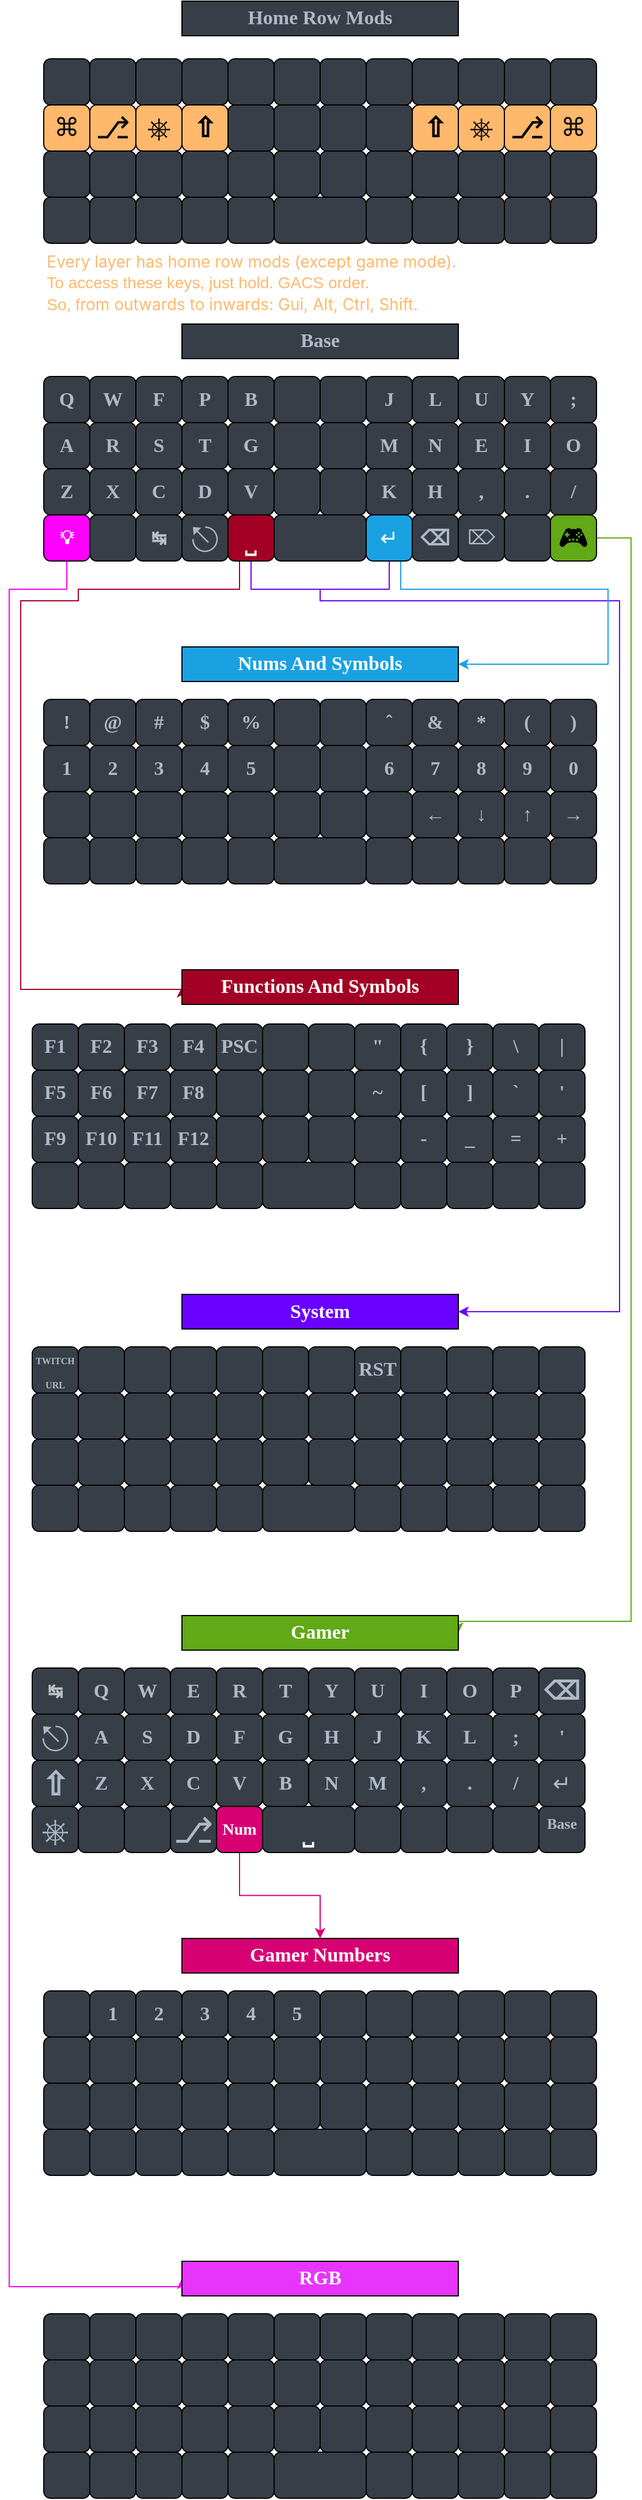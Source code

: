 <mxfile version="20.8.3" type="device"><diagram id="-IlJ7oHDDxPX7P2kjHj3" name="Page-1"><mxGraphModel dx="154" dy="991" grid="1" gridSize="10" guides="1" tooltips="1" connect="1" arrows="1" fold="1" page="0" pageScale="1" pageWidth="827" pageHeight="1169" math="0" shadow="0"><root><mxCell id="0"/><mxCell id="1" parent="0"/><mxCell id="qOO70KsoDbuKheBEqoZG-251" style="edgeStyle=orthogonalEdgeStyle;rounded=1;orthogonalLoop=1;jettySize=auto;html=1;exitX=0;exitY=1;exitDx=0;exitDy=0;entryX=0;entryY=0.5;entryDx=0;entryDy=0;fontFamily=Verdana;fontSize=14;fontColor=#61A92F;strokeColor=#61A92F;" parent="1" edge="1"><mxGeometry relative="1" as="geometry"><Array as="points"><mxPoint x="70" y="561"/><mxPoint x="70" y="915"/></Array><mxPoint x="285.505" y="561.142" as="sourcePoint"/></mxGeometry></mxCell><mxCell id="qOO70KsoDbuKheBEqoZG-289" style="edgeStyle=orthogonalEdgeStyle;rounded=1;orthogonalLoop=1;jettySize=auto;html=1;exitX=0.5;exitY=1;exitDx=0;exitDy=0;entryX=0;entryY=0.5;entryDx=0;entryDy=0;fontFamily=Verdana;fontSize=11;fontColor=#383E47;strokeColor=#D70B72;" parent="1" edge="1"><mxGeometry relative="1" as="geometry"><Array as="points"><mxPoint x="50" y="582"/><mxPoint x="50" y="1235"/></Array><mxPoint x="348" y="582.321" as="sourcePoint"/></mxGeometry></mxCell><mxCell id="qOO70KsoDbuKheBEqoZG-249" style="edgeStyle=orthogonalEdgeStyle;rounded=1;orthogonalLoop=1;jettySize=auto;html=1;exitX=1;exitY=0.5;exitDx=0;exitDy=0;entryX=1;entryY=0.5;entryDx=0;entryDy=0;fontFamily=Verdana;fontSize=14;fontColor=#9933FF;strokeColor=#6906F9;" parent="1" edge="1"><mxGeometry relative="1" as="geometry"><Array as="points"><mxPoint x="730" y="310"/><mxPoint x="730" y="1515"/></Array><mxPoint x="660" y="310.0" as="sourcePoint"/></mxGeometry></mxCell><mxCell id="QowjiHadcx3YLq0oORDB-1" value="Q" style="whiteSpace=wrap;html=1;aspect=fixed;fontSize=17;fontFamily=Verdana;fontStyle=1;fontColor=#AFB9C7;fillColor=#383E47;rounded=1;" parent="1" vertex="1"><mxGeometry x="840" y="95.5" width="40" height="40" as="geometry"/></mxCell><mxCell id="QowjiHadcx3YLq0oORDB-2" value="W" style="whiteSpace=wrap;html=1;aspect=fixed;fontSize=17;fontFamily=Verdana;fontStyle=1;fontColor=#AFB9C7;fillColor=#383E47;rounded=1;" parent="1" vertex="1"><mxGeometry x="880" y="95.5" width="40" height="40" as="geometry"/></mxCell><mxCell id="QowjiHadcx3YLq0oORDB-3" value="F" style="whiteSpace=wrap;html=1;aspect=fixed;fontSize=17;fontFamily=Verdana;fontStyle=1;fontColor=#AFB9C7;fillColor=#383E47;rounded=1;" parent="1" vertex="1"><mxGeometry x="920" y="95.5" width="40" height="40" as="geometry"/></mxCell><mxCell id="QowjiHadcx3YLq0oORDB-4" value="P" style="whiteSpace=wrap;html=1;aspect=fixed;fontSize=17;fontFamily=Verdana;fontStyle=1;fontColor=#AFB9C7;fillColor=#383E47;rounded=1;" parent="1" vertex="1"><mxGeometry x="960" y="95.5" width="40" height="40" as="geometry"/></mxCell><mxCell id="QowjiHadcx3YLq0oORDB-5" value="B" style="whiteSpace=wrap;html=1;aspect=fixed;fontSize=17;fontFamily=Verdana;fontStyle=1;fontColor=#AFB9C7;fillColor=#383E47;rounded=1;" parent="1" vertex="1"><mxGeometry x="1000" y="95.5" width="40" height="40" as="geometry"/></mxCell><mxCell id="QowjiHadcx3YLq0oORDB-6" value="A" style="whiteSpace=wrap;html=1;aspect=fixed;fontSize=17;fontFamily=Verdana;fontStyle=1;fontColor=#afb9c7;fillColor=#383e47;rounded=1;" parent="1" vertex="1"><mxGeometry x="840" y="135.5" width="40" height="40" as="geometry"/></mxCell><mxCell id="QowjiHadcx3YLq0oORDB-7" value="R" style="whiteSpace=wrap;html=1;aspect=fixed;fontSize=17;fontFamily=Verdana;fontStyle=1;fontColor=#afb9c7;fillColor=#383e47;rounded=1;" parent="1" vertex="1"><mxGeometry x="880" y="135.5" width="40" height="40" as="geometry"/></mxCell><mxCell id="QowjiHadcx3YLq0oORDB-8" value="S" style="whiteSpace=wrap;html=1;aspect=fixed;fontSize=17;fontFamily=Verdana;fontStyle=1;fontColor=#afb9c7;fillColor=#383e47;rounded=1;" parent="1" vertex="1"><mxGeometry x="920" y="135.5" width="40" height="40" as="geometry"/></mxCell><mxCell id="QowjiHadcx3YLq0oORDB-9" value="T" style="whiteSpace=wrap;html=1;aspect=fixed;fontSize=17;fontFamily=Verdana;fontStyle=1;fontColor=#afb9c7;fillColor=#383e47;rounded=1;" parent="1" vertex="1"><mxGeometry x="960" y="135.5" width="40" height="40" as="geometry"/></mxCell><mxCell id="QowjiHadcx3YLq0oORDB-10" value="G" style="whiteSpace=wrap;html=1;aspect=fixed;fontSize=17;fontFamily=Verdana;fontStyle=1;fontColor=#AFB9C7;fillColor=#383E47;rounded=1;" parent="1" vertex="1"><mxGeometry x="1000" y="135.5" width="40" height="40" as="geometry"/></mxCell><mxCell id="QowjiHadcx3YLq0oORDB-52" style="edgeStyle=orthogonalEdgeStyle;rounded=0;orthogonalLoop=1;jettySize=auto;html=1;entryX=0.5;entryY=0.5;entryDx=0;entryDy=0;entryPerimeter=0;" parent="1" source="QowjiHadcx3YLq0oORDB-11" target="QowjiHadcx3YLq0oORDB-13" edge="1"><mxGeometry relative="1" as="geometry"/></mxCell><mxCell id="QowjiHadcx3YLq0oORDB-11" value="Z" style="whiteSpace=wrap;html=1;aspect=fixed;fontSize=17;fontFamily=Verdana;fontStyle=1;fontColor=#AFB9C7;fillColor=#383E47;rounded=1;" parent="1" vertex="1"><mxGeometry x="840" y="175.5" width="40" height="40" as="geometry"/></mxCell><mxCell id="QowjiHadcx3YLq0oORDB-12" value="X" style="whiteSpace=wrap;html=1;aspect=fixed;fontSize=17;fontFamily=Verdana;fontStyle=1;fontColor=#AFB9C7;fillColor=#383E47;rounded=1;" parent="1" vertex="1"><mxGeometry x="880" y="175.5" width="40" height="40" as="geometry"/></mxCell><mxCell id="QowjiHadcx3YLq0oORDB-13" value="C" style="whiteSpace=wrap;html=1;aspect=fixed;fontSize=17;fontFamily=Verdana;fontStyle=1;fontColor=#AFB9C7;fillColor=#383E47;rounded=1;" parent="1" vertex="1"><mxGeometry x="920" y="175.5" width="40" height="40" as="geometry"/></mxCell><mxCell id="QowjiHadcx3YLq0oORDB-14" value="D" style="whiteSpace=wrap;html=1;aspect=fixed;fontSize=17;fontFamily=Verdana;fontStyle=1;fontColor=#AFB9C7;fillColor=#383E47;rounded=1;" parent="1" vertex="1"><mxGeometry x="960" y="175.5" width="40" height="40" as="geometry"/></mxCell><mxCell id="QowjiHadcx3YLq0oORDB-15" value="V" style="whiteSpace=wrap;html=1;aspect=fixed;fontSize=17;fontFamily=Verdana;fontStyle=1;fontColor=#AFB9C7;fillColor=#383E47;rounded=1;" parent="1" vertex="1"><mxGeometry x="1000" y="175.5" width="40" height="40" as="geometry"/></mxCell><mxCell id="QowjiHadcx3YLq0oORDB-33" style="edgeStyle=orthogonalEdgeStyle;rounded=1;orthogonalLoop=1;jettySize=auto;html=1;exitX=0.5;exitY=1;exitDx=0;exitDy=0;entryX=0;entryY=0.5;entryDx=0;entryDy=0;fontFamily=Verdana;fontSize=14;fontColor=#6906F9;strokeColor=#7F00FF;" parent="1" edge="1"><mxGeometry relative="1" as="geometry"><mxPoint x="1310" y="340" as="targetPoint"/></mxGeometry></mxCell><mxCell id="QowjiHadcx3YLq0oORDB-35" style="edgeStyle=orthogonalEdgeStyle;rounded=1;orthogonalLoop=1;jettySize=auto;html=1;exitX=0.5;exitY=1;exitDx=0;exitDy=0;entryX=0;entryY=0.5;entryDx=0;entryDy=0;fontFamily=Verdana;fontSize=14;fontColor=#6906F9;strokeColor=#7F00FF;" parent="1" edge="1"><mxGeometry relative="1" as="geometry"><mxPoint x="1310" y="340" as="targetPoint"/></mxGeometry></mxCell><mxCell id="QowjiHadcx3YLq0oORDB-37" value="&lt;b style=&quot;border-color: var(--border-color);&quot;&gt;Base&lt;/b&gt;" style="rounded=0;whiteSpace=wrap;html=1;fontFamily=Verdana;fontSize=17;fontColor=#AFB9C7;fillColor=#383E47;" parent="1" vertex="1"><mxGeometry x="960" y="50" width="240" height="30" as="geometry"/></mxCell><mxCell id="QowjiHadcx3YLq0oORDB-41" value="" style="whiteSpace=wrap;html=1;aspect=fixed;fontSize=17;fontFamily=Verdana;fontStyle=1;fontColor=#AFB9C7;fillColor=#383E47;rounded=1;" parent="1" vertex="1"><mxGeometry x="1040" y="95.5" width="40" height="40" as="geometry"/></mxCell><mxCell id="QowjiHadcx3YLq0oORDB-42" value="" style="whiteSpace=wrap;html=1;aspect=fixed;fontSize=17;fontFamily=Verdana;fontStyle=1;fontColor=#AFB9C7;fillColor=#383E47;rounded=1;" parent="1" vertex="1"><mxGeometry x="1080" y="95.5" width="40" height="40" as="geometry"/></mxCell><mxCell id="QowjiHadcx3YLq0oORDB-43" value="" style="whiteSpace=wrap;html=1;aspect=fixed;fontSize=17;fontFamily=Verdana;fontStyle=1;fontColor=#AFB9C7;fillColor=#383E47;rounded=1;" parent="1" vertex="1"><mxGeometry x="1040" y="135.5" width="40" height="40" as="geometry"/></mxCell><mxCell id="QowjiHadcx3YLq0oORDB-44" value="" style="whiteSpace=wrap;html=1;aspect=fixed;fontSize=17;fontFamily=Verdana;fontStyle=1;fontColor=#AFB9C7;fillColor=#383E47;rounded=1;" parent="1" vertex="1"><mxGeometry x="1080" y="135.5" width="40" height="40" as="geometry"/></mxCell><mxCell id="QowjiHadcx3YLq0oORDB-45" value="" style="whiteSpace=wrap;html=1;aspect=fixed;fontSize=17;fontFamily=Verdana;fontStyle=1;fontColor=#AFB9C7;fillColor=#383E47;rounded=1;" parent="1" vertex="1"><mxGeometry x="1040" y="175.5" width="40" height="40" as="geometry"/></mxCell><mxCell id="QowjiHadcx3YLq0oORDB-46" value="" style="whiteSpace=wrap;html=1;aspect=fixed;fontSize=17;fontFamily=Verdana;fontStyle=1;fontColor=#AFB9C7;fillColor=#383E47;rounded=1;" parent="1" vertex="1"><mxGeometry x="1080" y="175.5" width="40" height="40" as="geometry"/></mxCell><mxCell id="QowjiHadcx3YLq0oORDB-51" value="" style="rounded=1;whiteSpace=wrap;html=1;fillColor=#383e47;" parent="1" vertex="1"><mxGeometry x="1040" y="215.5" width="80" height="40" as="geometry"/></mxCell><mxCell id="QowjiHadcx3YLq0oORDB-595" style="edgeStyle=orthogonalEdgeStyle;rounded=0;orthogonalLoop=1;jettySize=auto;html=1;entryX=0;entryY=0.5;entryDx=0;entryDy=0;strokeColor=#ff00ff;fontFamily=Verdana;fontSize=17;fontColor=#FFFFFF;endArrow=classic;endFill=1;" parent="1" source="QowjiHadcx3YLq0oORDB-58" target="QowjiHadcx3YLq0oORDB-560" edge="1"><mxGeometry relative="1" as="geometry"><Array as="points"><mxPoint x="860" y="280"/><mxPoint x="810" y="280"/><mxPoint x="810" y="1752"/></Array></mxGeometry></mxCell><mxCell id="QowjiHadcx3YLq0oORDB-58" value="💡" style="whiteSpace=wrap;html=1;aspect=fixed;fontSize=17;fontFamily=Verdana;fontStyle=1;fontColor=#FFFFFF;fillColor=#FF00FF;rounded=1;" parent="1" vertex="1"><mxGeometry x="840" y="215.5" width="40" height="40" as="geometry"/></mxCell><mxCell id="QowjiHadcx3YLq0oORDB-59" value="" style="whiteSpace=wrap;html=1;aspect=fixed;fontSize=17;fontFamily=Verdana;fontStyle=1;fontColor=#AFB9C7;fillColor=#383E47;rounded=1;" parent="1" vertex="1"><mxGeometry x="880" y="215.5" width="40" height="40" as="geometry"/></mxCell><mxCell id="QowjiHadcx3YLq0oORDB-60" value="&lt;b style=&quot;color: rgb(189, 193, 198); font-family: arial, sans-serif; font-size: 16px; text-align: left; background-color: rgb(56, 62, 71);&quot;&gt;↹&lt;/b&gt;" style="whiteSpace=wrap;html=1;aspect=fixed;fontSize=17;fontFamily=Verdana;fontStyle=1;fontColor=#AFB9C7;fillColor=#383E47;rounded=1;" parent="1" vertex="1"><mxGeometry x="920" y="215.5" width="40" height="40" as="geometry"/></mxCell><mxCell id="QowjiHadcx3YLq0oORDB-61" value="&lt;span style=&quot;font-family: &amp;quot;Segoe UI Symbol&amp;quot;, &amp;quot;Apple Symbols&amp;quot;, &amp;quot;Segoe UI Emoji&amp;quot;, &amp;quot;Apple Color Emoji&amp;quot;, &amp;quot;Noto Color Emoji&amp;quot;; font-size: 30px; font-weight: 400; text-align: start; background-color: rgb(56, 62, 71);&quot;&gt;⎋&lt;/span&gt;" style="whiteSpace=wrap;html=1;aspect=fixed;fontSize=17;fontFamily=Verdana;fontStyle=1;fontColor=#AFB9C7;fillColor=#383E47;rounded=1;" parent="1" vertex="1"><mxGeometry x="960" y="215.5" width="40" height="40" as="geometry"/></mxCell><mxCell id="QowjiHadcx3YLq0oORDB-484" style="edgeStyle=orthogonalEdgeStyle;rounded=0;orthogonalLoop=1;jettySize=auto;html=1;fontFamily=Verdana;fontSize=17;fontColor=#ffffff;entryX=0;entryY=0.5;entryDx=0;entryDy=0;fillColor=#f5f5f5;strokeColor=#a20125;exitX=0.25;exitY=1;exitDx=0;exitDy=0;" parent="1" source="QowjiHadcx3YLq0oORDB-62" target="QowjiHadcx3YLq0oORDB-350" edge="1"><mxGeometry relative="1" as="geometry"><mxPoint x="1020" y="300" as="targetPoint"/><Array as="points"><mxPoint x="1010" y="280"/><mxPoint x="870" y="280"/><mxPoint x="870" y="290"/><mxPoint x="820" y="290"/><mxPoint x="820" y="627"/></Array></mxGeometry></mxCell><mxCell id="QowjiHadcx3YLq0oORDB-537" style="edgeStyle=orthogonalEdgeStyle;rounded=0;orthogonalLoop=1;jettySize=auto;html=1;exitX=0.5;exitY=1;exitDx=0;exitDy=0;strokeColor=#6a00ff;fontFamily=Verdana;fontSize=17;fontColor=#FFFFFF;entryX=1;entryY=0.5;entryDx=0;entryDy=0;" parent="1" source="QowjiHadcx3YLq0oORDB-62" target="QowjiHadcx3YLq0oORDB-501" edge="1"><mxGeometry relative="1" as="geometry"><mxPoint x="1080" y="300.0" as="targetPoint"/><Array as="points"><mxPoint x="1020" y="280"/><mxPoint x="1080" y="280"/><mxPoint x="1080" y="290"/><mxPoint x="1340" y="290"/><mxPoint x="1340" y="907"/></Array></mxGeometry></mxCell><mxCell id="QowjiHadcx3YLq0oORDB-62" value="&lt;span style=&quot;font-family: &amp;quot;Source Sans Pro&amp;quot;, Roboto, &amp;quot;San Francisco&amp;quot;, &amp;quot;Segoe UI&amp;quot;, sans-serif; font-weight: 400;&quot;&gt;&lt;font style=&quot;font-size: 26px;&quot;&gt;⎵&lt;/font&gt;&lt;/span&gt;" style="whiteSpace=wrap;html=1;aspect=fixed;fontSize=17;fontFamily=Verdana;fontStyle=1;fontColor=#FFFFFF;fillColor=#a20125;rounded=1;" parent="1" vertex="1"><mxGeometry x="1000" y="215.5" width="40" height="40" as="geometry"/></mxCell><mxCell id="QowjiHadcx3YLq0oORDB-63" value="J" style="whiteSpace=wrap;html=1;aspect=fixed;fontSize=17;fontFamily=Verdana;fontStyle=1;fontColor=#AFB9C7;fillColor=#383E47;rounded=1;" parent="1" vertex="1"><mxGeometry x="1120" y="95.5" width="40" height="40" as="geometry"/></mxCell><mxCell id="QowjiHadcx3YLq0oORDB-64" value="L" style="whiteSpace=wrap;html=1;aspect=fixed;fontSize=17;fontFamily=Verdana;fontStyle=1;fontColor=#AFB9C7;fillColor=#383E47;rounded=1;" parent="1" vertex="1"><mxGeometry x="1160" y="95.5" width="40" height="40" as="geometry"/></mxCell><mxCell id="QowjiHadcx3YLq0oORDB-65" value="U" style="whiteSpace=wrap;html=1;aspect=fixed;fontSize=17;fontFamily=Verdana;fontStyle=1;fontColor=#AFB9C7;fillColor=#383E47;rounded=1;" parent="1" vertex="1"><mxGeometry x="1200" y="95.5" width="40" height="40" as="geometry"/></mxCell><mxCell id="QowjiHadcx3YLq0oORDB-66" value="Y" style="whiteSpace=wrap;html=1;aspect=fixed;fontSize=17;fontFamily=Verdana;fontStyle=1;fontColor=#AFB9C7;fillColor=#383E47;rounded=1;" parent="1" vertex="1"><mxGeometry x="1240" y="95.5" width="40" height="40" as="geometry"/></mxCell><mxCell id="QowjiHadcx3YLq0oORDB-67" value=";" style="whiteSpace=wrap;html=1;aspect=fixed;fontSize=17;fontFamily=Verdana;fontStyle=1;fontColor=#AFB9C7;fillColor=#383E47;rounded=1;" parent="1" vertex="1"><mxGeometry x="1280" y="95.5" width="40" height="40" as="geometry"/></mxCell><mxCell id="QowjiHadcx3YLq0oORDB-68" value="M" style="whiteSpace=wrap;html=1;aspect=fixed;fontSize=17;fontFamily=Verdana;fontStyle=1;fontColor=#AFB9C7;fillColor=#383E47;rounded=1;" parent="1" vertex="1"><mxGeometry x="1120" y="135.5" width="40" height="40" as="geometry"/></mxCell><mxCell id="QowjiHadcx3YLq0oORDB-69" value="N" style="whiteSpace=wrap;html=1;aspect=fixed;fontSize=17;fontFamily=Verdana;fontStyle=1;fontColor=#afb9c7;fillColor=#383e47;rounded=1;" parent="1" vertex="1"><mxGeometry x="1160" y="135.5" width="40" height="40" as="geometry"/></mxCell><mxCell id="QowjiHadcx3YLq0oORDB-70" value="E" style="whiteSpace=wrap;html=1;aspect=fixed;fontSize=17;fontFamily=Verdana;fontStyle=1;fontColor=#afb9c7;fillColor=#383e47;rounded=1;" parent="1" vertex="1"><mxGeometry x="1200" y="135.5" width="40" height="40" as="geometry"/></mxCell><mxCell id="QowjiHadcx3YLq0oORDB-71" value="I" style="whiteSpace=wrap;html=1;aspect=fixed;fontSize=17;fontFamily=Verdana;fontStyle=1;fontColor=#afb9c7;fillColor=#383e47;rounded=1;" parent="1" vertex="1"><mxGeometry x="1240" y="135.5" width="40" height="40" as="geometry"/></mxCell><mxCell id="QowjiHadcx3YLq0oORDB-72" value="O" style="whiteSpace=wrap;html=1;aspect=fixed;fontSize=17;fontFamily=Verdana;fontStyle=1;fontColor=#afb9c7;fillColor=#383e47;rounded=1;" parent="1" vertex="1"><mxGeometry x="1280" y="135.5" width="40" height="40" as="geometry"/></mxCell><mxCell id="QowjiHadcx3YLq0oORDB-73" style="edgeStyle=orthogonalEdgeStyle;rounded=0;orthogonalLoop=1;jettySize=auto;html=1;entryX=0.5;entryY=0.5;entryDx=0;entryDy=0;entryPerimeter=0;" parent="1" source="QowjiHadcx3YLq0oORDB-74" target="QowjiHadcx3YLq0oORDB-76" edge="1"><mxGeometry relative="1" as="geometry"/></mxCell><mxCell id="QowjiHadcx3YLq0oORDB-74" value="K" style="whiteSpace=wrap;html=1;aspect=fixed;fontSize=17;fontFamily=Verdana;fontStyle=1;fontColor=#AFB9C7;fillColor=#383E47;rounded=1;" parent="1" vertex="1"><mxGeometry x="1120" y="175.5" width="40" height="40" as="geometry"/></mxCell><mxCell id="QowjiHadcx3YLq0oORDB-75" value="H" style="whiteSpace=wrap;html=1;aspect=fixed;fontSize=17;fontFamily=Verdana;fontStyle=1;fontColor=#AFB9C7;fillColor=#383E47;rounded=1;" parent="1" vertex="1"><mxGeometry x="1160" y="175.5" width="40" height="40" as="geometry"/></mxCell><mxCell id="QowjiHadcx3YLq0oORDB-76" value="," style="whiteSpace=wrap;html=1;aspect=fixed;fontSize=17;fontFamily=Verdana;fontStyle=1;fontColor=#AFB9C7;fillColor=#383E47;rounded=1;" parent="1" vertex="1"><mxGeometry x="1200" y="175.5" width="40" height="40" as="geometry"/></mxCell><mxCell id="QowjiHadcx3YLq0oORDB-77" value="." style="whiteSpace=wrap;html=1;aspect=fixed;fontSize=17;fontFamily=Verdana;fontStyle=1;fontColor=#AFB9C7;fillColor=#383E47;rounded=1;" parent="1" vertex="1"><mxGeometry x="1240" y="175.5" width="40" height="40" as="geometry"/></mxCell><mxCell id="QowjiHadcx3YLq0oORDB-78" value="/" style="whiteSpace=wrap;html=1;aspect=fixed;fontSize=17;fontFamily=Verdana;fontStyle=1;fontColor=#AFB9C7;fillColor=#383E47;rounded=1;" parent="1" vertex="1"><mxGeometry x="1280" y="175.5" width="40" height="40" as="geometry"/></mxCell><mxCell id="QowjiHadcx3YLq0oORDB-536" style="edgeStyle=orthogonalEdgeStyle;rounded=0;orthogonalLoop=1;jettySize=auto;html=1;entryX=1;entryY=0.5;entryDx=0;entryDy=0;strokeColor=#1aa1e2;fontFamily=Verdana;fontSize=17;fontColor=#FFFFFF;" parent="1" source="QowjiHadcx3YLq0oORDB-79" target="QowjiHadcx3YLq0oORDB-250" edge="1"><mxGeometry relative="1" as="geometry"><Array as="points"><mxPoint x="1150" y="280"/><mxPoint x="1330" y="280"/><mxPoint x="1330" y="345"/></Array></mxGeometry></mxCell><mxCell id="QowjiHadcx3YLq0oORDB-538" style="edgeStyle=orthogonalEdgeStyle;rounded=0;orthogonalLoop=1;jettySize=auto;html=1;strokeColor=none;fontFamily=Verdana;fontSize=17;fontColor=#FFFFFF;endArrow=none;endFill=0;" parent="1" source="QowjiHadcx3YLq0oORDB-79" edge="1"><mxGeometry relative="1" as="geometry"><mxPoint x="1110" y="300" as="targetPoint"/></mxGeometry></mxCell><mxCell id="QowjiHadcx3YLq0oORDB-539" style="edgeStyle=orthogonalEdgeStyle;rounded=0;orthogonalLoop=1;jettySize=auto;html=1;strokeColor=#6a00ff;fontFamily=Verdana;fontSize=17;fontColor=#FFFFFF;endArrow=none;endFill=0;" parent="1" source="QowjiHadcx3YLq0oORDB-79" edge="1"><mxGeometry relative="1" as="geometry"><mxPoint x="1080" y="290.0" as="targetPoint"/><Array as="points"><mxPoint x="1140" y="280"/><mxPoint x="1080" y="280"/></Array></mxGeometry></mxCell><mxCell id="QowjiHadcx3YLq0oORDB-79" value="&lt;span style=&quot;font-family: &amp;quot;segoe ui emoji&amp;quot;, &amp;quot;apple color emoji&amp;quot;, &amp;quot;noto color emoji&amp;quot;; font-weight: 400; background-color: rgb(26, 161, 226);&quot;&gt;&lt;font style=&quot;font-size: 19px;&quot;&gt;↵&lt;/font&gt;&lt;/span&gt;" style="whiteSpace=wrap;html=1;aspect=fixed;fontSize=17;fontFamily=Verdana;fontStyle=1;fontColor=#FFFFFF;fillColor=#1aa1e2;rounded=1;" parent="1" vertex="1"><mxGeometry x="1120" y="215.5" width="40" height="40" as="geometry"/></mxCell><mxCell id="QowjiHadcx3YLq0oORDB-80" value="&lt;span style=&quot;font-family: &amp;quot;segoe ui emoji&amp;quot;, &amp;quot;apple color emoji&amp;quot;, &amp;quot;noto color emoji&amp;quot;;&quot;&gt;&lt;font style=&quot;font-size: 18px;&quot;&gt;⌫&lt;/font&gt;&lt;/span&gt;" style="whiteSpace=wrap;html=1;aspect=fixed;fontSize=17;fontFamily=Verdana;fontStyle=1;fontColor=#AFB9C7;fillColor=#383E47;rounded=1;" parent="1" vertex="1"><mxGeometry x="1160" y="215.5" width="40" height="40" as="geometry"/></mxCell><mxCell id="QowjiHadcx3YLq0oORDB-81" value="&lt;span style=&quot;font-family: &amp;quot;segoe ui emoji&amp;quot;, &amp;quot;apple color emoji&amp;quot;, &amp;quot;noto color emoji&amp;quot;; font-weight: 400; font-size: 17px;&quot;&gt;&lt;font style=&quot;font-size: 17px;&quot;&gt;⌦&lt;/font&gt;&lt;/span&gt;" style="whiteSpace=wrap;html=1;aspect=fixed;fontSize=17;fontFamily=Verdana;fontStyle=1;fontColor=#AFB9C7;fillColor=#383E47;rounded=1;" parent="1" vertex="1"><mxGeometry x="1200" y="215.5" width="40" height="40" as="geometry"/></mxCell><mxCell id="QowjiHadcx3YLq0oORDB-82" value="" style="whiteSpace=wrap;html=1;aspect=fixed;fontSize=17;fontFamily=Verdana;fontStyle=1;fontColor=#AFB9C7;fillColor=#383E47;rounded=1;" parent="1" vertex="1"><mxGeometry x="1240" y="215.5" width="40" height="40" as="geometry"/></mxCell><mxCell id="QowjiHadcx3YLq0oORDB-541" style="edgeStyle=orthogonalEdgeStyle;rounded=0;orthogonalLoop=1;jettySize=auto;html=1;entryX=1;entryY=0.5;entryDx=0;entryDy=0;strokeColor=#61a916;fontFamily=Verdana;fontSize=17;fontColor=#FFFFFF;endArrow=classic;endFill=1;" parent="1" source="QowjiHadcx3YLq0oORDB-83" target="QowjiHadcx3YLq0oORDB-400" edge="1"><mxGeometry relative="1" as="geometry"><Array as="points"><mxPoint x="1350" y="236"/><mxPoint x="1350" y="1175"/></Array></mxGeometry></mxCell><mxCell id="QowjiHadcx3YLq0oORDB-83" value="&lt;span style=&quot;color: rgb(0, 0, 0); font-family: Roboto, sans-serif; font-size: 24px; font-weight: 400;&quot;&gt;🎮&lt;/span&gt;" style="whiteSpace=wrap;html=1;aspect=fixed;fontSize=17;fontFamily=Verdana;fontStyle=1;fontColor=#AFB9C7;fillColor=#61a916;rounded=1;" parent="1" vertex="1"><mxGeometry x="1280" y="215.5" width="40" height="40" as="geometry"/></mxCell><mxCell id="QowjiHadcx3YLq0oORDB-234" value="!" style="whiteSpace=wrap;html=1;aspect=fixed;fontSize=17;fontFamily=Verdana;fontStyle=1;fontColor=#AFB9C7;fillColor=#383E47;rounded=1;" parent="1" vertex="1"><mxGeometry x="840" y="375.5" width="40" height="40" as="geometry"/></mxCell><mxCell id="QowjiHadcx3YLq0oORDB-235" value="@" style="whiteSpace=wrap;html=1;aspect=fixed;fontSize=17;fontFamily=Verdana;fontStyle=1;fontColor=#AFB9C7;fillColor=#383E47;rounded=1;" parent="1" vertex="1"><mxGeometry x="880" y="375.5" width="40" height="40" as="geometry"/></mxCell><mxCell id="QowjiHadcx3YLq0oORDB-236" value="#" style="whiteSpace=wrap;html=1;aspect=fixed;fontSize=17;fontFamily=Verdana;fontStyle=1;fontColor=#AFB9C7;fillColor=#383E47;rounded=1;" parent="1" vertex="1"><mxGeometry x="920" y="375.5" width="40" height="40" as="geometry"/></mxCell><mxCell id="QowjiHadcx3YLq0oORDB-237" value="$" style="whiteSpace=wrap;html=1;aspect=fixed;fontSize=17;fontFamily=Verdana;fontStyle=1;fontColor=#AFB9C7;fillColor=#383E47;rounded=1;" parent="1" vertex="1"><mxGeometry x="960" y="375.5" width="40" height="40" as="geometry"/></mxCell><mxCell id="QowjiHadcx3YLq0oORDB-238" value="%" style="whiteSpace=wrap;html=1;aspect=fixed;fontSize=17;fontFamily=Verdana;fontStyle=1;fontColor=#AFB9C7;fillColor=#383E47;rounded=1;" parent="1" vertex="1"><mxGeometry x="1000" y="375.5" width="40" height="40" as="geometry"/></mxCell><mxCell id="QowjiHadcx3YLq0oORDB-239" value="1" style="whiteSpace=wrap;html=1;aspect=fixed;fontSize=17;fontFamily=Verdana;fontStyle=1;fontColor=#AFB9C7;fillColor=#383E47;rounded=1;" parent="1" vertex="1"><mxGeometry x="840" y="415.5" width="40" height="40" as="geometry"/></mxCell><mxCell id="QowjiHadcx3YLq0oORDB-240" value="2" style="whiteSpace=wrap;html=1;aspect=fixed;fontSize=17;fontFamily=Verdana;fontStyle=1;fontColor=#AFB9C7;fillColor=#383E47;rounded=1;" parent="1" vertex="1"><mxGeometry x="880" y="415.5" width="40" height="40" as="geometry"/></mxCell><mxCell id="QowjiHadcx3YLq0oORDB-241" value="3" style="whiteSpace=wrap;html=1;aspect=fixed;fontSize=17;fontFamily=Verdana;fontStyle=1;fontColor=#AFB9C7;fillColor=#383E47;rounded=1;" parent="1" vertex="1"><mxGeometry x="920" y="415.5" width="40" height="40" as="geometry"/></mxCell><mxCell id="QowjiHadcx3YLq0oORDB-242" value="4" style="whiteSpace=wrap;html=1;aspect=fixed;fontSize=17;fontFamily=Verdana;fontStyle=1;fontColor=#AFB9C7;fillColor=#383E47;rounded=1;" parent="1" vertex="1"><mxGeometry x="960" y="415.5" width="40" height="40" as="geometry"/></mxCell><mxCell id="QowjiHadcx3YLq0oORDB-243" value="5" style="whiteSpace=wrap;html=1;aspect=fixed;fontSize=17;fontFamily=Verdana;fontStyle=1;fontColor=#AFB9C7;fillColor=#383E47;rounded=1;" parent="1" vertex="1"><mxGeometry x="1000" y="415.5" width="40" height="40" as="geometry"/></mxCell><mxCell id="QowjiHadcx3YLq0oORDB-244" style="edgeStyle=orthogonalEdgeStyle;rounded=0;orthogonalLoop=1;jettySize=auto;html=1;entryX=0.5;entryY=0.5;entryDx=0;entryDy=0;entryPerimeter=0;" parent="1" source="QowjiHadcx3YLq0oORDB-245" target="QowjiHadcx3YLq0oORDB-247" edge="1"><mxGeometry relative="1" as="geometry"/></mxCell><mxCell id="QowjiHadcx3YLq0oORDB-245" value="" style="whiteSpace=wrap;html=1;aspect=fixed;fontSize=17;fontFamily=Verdana;fontStyle=1;fontColor=#AFB9C7;fillColor=#383E47;rounded=1;" parent="1" vertex="1"><mxGeometry x="840" y="455.5" width="40" height="40" as="geometry"/></mxCell><mxCell id="QowjiHadcx3YLq0oORDB-246" value="" style="whiteSpace=wrap;html=1;aspect=fixed;fontSize=17;fontFamily=Verdana;fontStyle=1;fontColor=#AFB9C7;fillColor=#383E47;rounded=1;" parent="1" vertex="1"><mxGeometry x="880" y="455.5" width="40" height="40" as="geometry"/></mxCell><mxCell id="QowjiHadcx3YLq0oORDB-247" value="" style="whiteSpace=wrap;html=1;aspect=fixed;fontSize=17;fontFamily=Verdana;fontStyle=1;fontColor=#AFB9C7;fillColor=#383E47;rounded=1;" parent="1" vertex="1"><mxGeometry x="920" y="455.5" width="40" height="40" as="geometry"/></mxCell><mxCell id="QowjiHadcx3YLq0oORDB-248" value="" style="whiteSpace=wrap;html=1;aspect=fixed;fontSize=17;fontFamily=Verdana;fontStyle=1;fontColor=#AFB9C7;fillColor=#383E47;rounded=1;" parent="1" vertex="1"><mxGeometry x="960" y="455.5" width="40" height="40" as="geometry"/></mxCell><mxCell id="QowjiHadcx3YLq0oORDB-249" value="" style="whiteSpace=wrap;html=1;aspect=fixed;fontSize=17;fontFamily=Verdana;fontStyle=1;fontColor=#AFB9C7;fillColor=#383E47;rounded=1;" parent="1" vertex="1"><mxGeometry x="1000" y="455.5" width="40" height="40" as="geometry"/></mxCell><mxCell id="QowjiHadcx3YLq0oORDB-250" value="&lt;span&gt;Nums And Symbols&lt;br&gt;&lt;/span&gt;" style="rounded=0;whiteSpace=wrap;html=1;fontFamily=Verdana;fontSize=17;fontColor=#ffffff;fillColor=#1aa1e2;fontStyle=1" parent="1" vertex="1"><mxGeometry x="960" y="330" width="240" height="30" as="geometry"/></mxCell><mxCell id="QowjiHadcx3YLq0oORDB-251" value="" style="whiteSpace=wrap;html=1;aspect=fixed;fontSize=17;fontFamily=Verdana;fontStyle=1;fontColor=#AFB9C7;fillColor=#383E47;rounded=1;" parent="1" vertex="1"><mxGeometry x="1040" y="375.5" width="40" height="40" as="geometry"/></mxCell><mxCell id="QowjiHadcx3YLq0oORDB-252" value="" style="whiteSpace=wrap;html=1;aspect=fixed;fontSize=17;fontFamily=Verdana;fontStyle=1;fontColor=#AFB9C7;fillColor=#383E47;rounded=1;" parent="1" vertex="1"><mxGeometry x="1080" y="375.5" width="40" height="40" as="geometry"/></mxCell><mxCell id="QowjiHadcx3YLq0oORDB-253" value="" style="whiteSpace=wrap;html=1;aspect=fixed;fontSize=17;fontFamily=Verdana;fontStyle=1;fontColor=#AFB9C7;fillColor=#383E47;rounded=1;" parent="1" vertex="1"><mxGeometry x="1040" y="415.5" width="40" height="40" as="geometry"/></mxCell><mxCell id="QowjiHadcx3YLq0oORDB-254" value="" style="whiteSpace=wrap;html=1;aspect=fixed;fontSize=17;fontFamily=Verdana;fontStyle=1;fontColor=#AFB9C7;fillColor=#383E47;rounded=1;" parent="1" vertex="1"><mxGeometry x="1080" y="415.5" width="40" height="40" as="geometry"/></mxCell><mxCell id="QowjiHadcx3YLq0oORDB-255" value="" style="whiteSpace=wrap;html=1;aspect=fixed;fontSize=17;fontFamily=Verdana;fontStyle=1;fontColor=#AFB9C7;fillColor=#383E47;rounded=1;" parent="1" vertex="1"><mxGeometry x="1040" y="455.5" width="40" height="40" as="geometry"/></mxCell><mxCell id="QowjiHadcx3YLq0oORDB-256" value="" style="whiteSpace=wrap;html=1;aspect=fixed;fontSize=17;fontFamily=Verdana;fontStyle=1;fontColor=#AFB9C7;fillColor=#383E47;rounded=1;" parent="1" vertex="1"><mxGeometry x="1080" y="455.5" width="40" height="40" as="geometry"/></mxCell><mxCell id="QowjiHadcx3YLq0oORDB-257" value="" style="rounded=1;whiteSpace=wrap;html=1;fillColor=#383e47;" parent="1" vertex="1"><mxGeometry x="1040" y="495.5" width="80" height="40" as="geometry"/></mxCell><mxCell id="QowjiHadcx3YLq0oORDB-258" value="" style="whiteSpace=wrap;html=1;aspect=fixed;fontSize=17;fontFamily=Verdana;fontStyle=1;fontColor=#AFB9C7;fillColor=#383E47;rounded=1;" parent="1" vertex="1"><mxGeometry x="840" y="495.5" width="40" height="40" as="geometry"/></mxCell><mxCell id="QowjiHadcx3YLq0oORDB-259" value="" style="whiteSpace=wrap;html=1;aspect=fixed;fontSize=17;fontFamily=Verdana;fontStyle=1;fontColor=#AFB9C7;fillColor=#383E47;rounded=1;" parent="1" vertex="1"><mxGeometry x="880" y="495.5" width="40" height="40" as="geometry"/></mxCell><mxCell id="QowjiHadcx3YLq0oORDB-260" value="" style="whiteSpace=wrap;html=1;aspect=fixed;fontSize=17;fontFamily=Verdana;fontStyle=1;fontColor=#AFB9C7;fillColor=#383E47;rounded=1;" parent="1" vertex="1"><mxGeometry x="920" y="495.5" width="40" height="40" as="geometry"/></mxCell><mxCell id="QowjiHadcx3YLq0oORDB-261" value="" style="whiteSpace=wrap;html=1;aspect=fixed;fontSize=17;fontFamily=Verdana;fontStyle=1;fontColor=#AFB9C7;fillColor=#383E47;rounded=1;" parent="1" vertex="1"><mxGeometry x="960" y="495.5" width="40" height="40" as="geometry"/></mxCell><mxCell id="QowjiHadcx3YLq0oORDB-262" value="" style="whiteSpace=wrap;html=1;aspect=fixed;fontSize=17;fontFamily=Verdana;fontStyle=1;fontColor=#FFFFFF;fillColor=#383e47;rounded=1;" parent="1" vertex="1"><mxGeometry x="1000" y="495.5" width="40" height="40" as="geometry"/></mxCell><mxCell id="QowjiHadcx3YLq0oORDB-263" value="ˆ" style="whiteSpace=wrap;html=1;aspect=fixed;fontSize=17;fontFamily=Verdana;fontStyle=1;fontColor=#AFB9C7;fillColor=#383E47;rounded=1;" parent="1" vertex="1"><mxGeometry x="1120" y="375.5" width="40" height="40" as="geometry"/></mxCell><mxCell id="QowjiHadcx3YLq0oORDB-264" value="&amp;amp;" style="whiteSpace=wrap;html=1;aspect=fixed;fontSize=17;fontFamily=Verdana;fontStyle=1;fontColor=#AFB9C7;fillColor=#383E47;rounded=1;" parent="1" vertex="1"><mxGeometry x="1160" y="375.5" width="40" height="40" as="geometry"/></mxCell><mxCell id="QowjiHadcx3YLq0oORDB-265" value="*" style="whiteSpace=wrap;html=1;aspect=fixed;fontSize=17;fontFamily=Verdana;fontStyle=1;fontColor=#AFB9C7;fillColor=#383E47;rounded=1;" parent="1" vertex="1"><mxGeometry x="1200" y="375.5" width="40" height="40" as="geometry"/></mxCell><mxCell id="QowjiHadcx3YLq0oORDB-266" value="(" style="whiteSpace=wrap;html=1;aspect=fixed;fontSize=17;fontFamily=Verdana;fontStyle=1;fontColor=#AFB9C7;fillColor=#383E47;rounded=1;" parent="1" vertex="1"><mxGeometry x="1240" y="375.5" width="40" height="40" as="geometry"/></mxCell><mxCell id="QowjiHadcx3YLq0oORDB-267" value=")" style="whiteSpace=wrap;html=1;aspect=fixed;fontSize=17;fontFamily=Verdana;fontStyle=1;fontColor=#AFB9C7;fillColor=#383E47;rounded=1;" parent="1" vertex="1"><mxGeometry x="1280" y="375.5" width="40" height="40" as="geometry"/></mxCell><mxCell id="QowjiHadcx3YLq0oORDB-268" value="6" style="whiteSpace=wrap;html=1;aspect=fixed;fontSize=17;fontFamily=Verdana;fontStyle=1;fontColor=#AFB9C7;fillColor=#383E47;rounded=1;" parent="1" vertex="1"><mxGeometry x="1120" y="415.5" width="40" height="40" as="geometry"/></mxCell><mxCell id="QowjiHadcx3YLq0oORDB-269" value="7" style="whiteSpace=wrap;html=1;aspect=fixed;fontSize=17;fontFamily=Verdana;fontStyle=1;fontColor=#AFB9C7;fillColor=#383E47;rounded=1;" parent="1" vertex="1"><mxGeometry x="1160" y="415.5" width="40" height="40" as="geometry"/></mxCell><mxCell id="QowjiHadcx3YLq0oORDB-270" value="8" style="whiteSpace=wrap;html=1;aspect=fixed;fontSize=17;fontFamily=Verdana;fontStyle=1;fontColor=#AFB9C7;fillColor=#383E47;rounded=1;" parent="1" vertex="1"><mxGeometry x="1200" y="415.5" width="40" height="40" as="geometry"/></mxCell><mxCell id="QowjiHadcx3YLq0oORDB-271" value="9" style="whiteSpace=wrap;html=1;aspect=fixed;fontSize=17;fontFamily=Verdana;fontStyle=1;fontColor=#AFB9C7;fillColor=#383E47;rounded=1;" parent="1" vertex="1"><mxGeometry x="1240" y="415.5" width="40" height="40" as="geometry"/></mxCell><mxCell id="QowjiHadcx3YLq0oORDB-272" value="0" style="whiteSpace=wrap;html=1;aspect=fixed;fontSize=17;fontFamily=Verdana;fontStyle=1;fontColor=#AFB9C7;fillColor=#383E47;rounded=1;" parent="1" vertex="1"><mxGeometry x="1280" y="415.5" width="40" height="40" as="geometry"/></mxCell><mxCell id="QowjiHadcx3YLq0oORDB-273" style="edgeStyle=orthogonalEdgeStyle;rounded=0;orthogonalLoop=1;jettySize=auto;html=1;entryX=0.5;entryY=0.5;entryDx=0;entryDy=0;entryPerimeter=0;" parent="1" source="QowjiHadcx3YLq0oORDB-274" target="QowjiHadcx3YLq0oORDB-276" edge="1"><mxGeometry relative="1" as="geometry"/></mxCell><mxCell id="QowjiHadcx3YLq0oORDB-274" value="" style="whiteSpace=wrap;html=1;aspect=fixed;fontSize=17;fontFamily=Verdana;fontStyle=1;fontColor=#AFB9C7;fillColor=#383E47;rounded=1;" parent="1" vertex="1"><mxGeometry x="1120" y="455.5" width="40" height="40" as="geometry"/></mxCell><mxCell id="QowjiHadcx3YLq0oORDB-275" value="←" style="whiteSpace=wrap;html=1;aspect=fixed;fontSize=17;fontFamily=Verdana;fontStyle=1;fontColor=#AFB9C7;fillColor=#383E47;rounded=1;" parent="1" vertex="1"><mxGeometry x="1160" y="455.5" width="40" height="40" as="geometry"/></mxCell><mxCell id="QowjiHadcx3YLq0oORDB-276" value="↓" style="whiteSpace=wrap;html=1;aspect=fixed;fontSize=17;fontFamily=Verdana;fontStyle=1;fontColor=#AFB9C7;fillColor=#383E47;rounded=1;" parent="1" vertex="1"><mxGeometry x="1200" y="455.5" width="40" height="40" as="geometry"/></mxCell><mxCell id="QowjiHadcx3YLq0oORDB-277" value="↑" style="whiteSpace=wrap;html=1;aspect=fixed;fontSize=17;fontFamily=Verdana;fontStyle=1;fontColor=#AFB9C7;fillColor=#383E47;rounded=1;" parent="1" vertex="1"><mxGeometry x="1240" y="455.5" width="40" height="40" as="geometry"/></mxCell><mxCell id="QowjiHadcx3YLq0oORDB-278" value="→" style="whiteSpace=wrap;html=1;aspect=fixed;fontSize=17;fontFamily=Verdana;fontStyle=1;fontColor=#AFB9C7;fillColor=#383E47;rounded=1;" parent="1" vertex="1"><mxGeometry x="1280" y="455.5" width="40" height="40" as="geometry"/></mxCell><mxCell id="QowjiHadcx3YLq0oORDB-279" value="" style="whiteSpace=wrap;html=1;aspect=fixed;fontSize=17;fontFamily=Verdana;fontStyle=1;fontColor=#AFB9C7;fillColor=#383E47;rounded=1;" parent="1" vertex="1"><mxGeometry x="1120" y="495.5" width="40" height="40" as="geometry"/></mxCell><mxCell id="QowjiHadcx3YLq0oORDB-280" value="" style="whiteSpace=wrap;html=1;aspect=fixed;fontSize=17;fontFamily=Verdana;fontStyle=1;fontColor=#AFB9C7;fillColor=#383E47;rounded=1;" parent="1" vertex="1"><mxGeometry x="1160" y="495.5" width="40" height="40" as="geometry"/></mxCell><mxCell id="QowjiHadcx3YLq0oORDB-281" value="" style="whiteSpace=wrap;html=1;aspect=fixed;fontSize=17;fontFamily=Verdana;fontStyle=1;fontColor=#AFB9C7;fillColor=#383E47;rounded=1;" parent="1" vertex="1"><mxGeometry x="1200" y="495.5" width="40" height="40" as="geometry"/></mxCell><mxCell id="QowjiHadcx3YLq0oORDB-282" value="" style="whiteSpace=wrap;html=1;aspect=fixed;fontSize=17;fontFamily=Verdana;fontStyle=1;fontColor=#AFB9C7;fillColor=#383E47;rounded=1;" parent="1" vertex="1"><mxGeometry x="1240" y="495.5" width="40" height="40" as="geometry"/></mxCell><mxCell id="QowjiHadcx3YLq0oORDB-283" value="" style="whiteSpace=wrap;html=1;aspect=fixed;fontSize=17;fontFamily=Verdana;fontStyle=1;fontColor=#AFB9C7;fillColor=#383E47;rounded=1;" parent="1" vertex="1"><mxGeometry x="1280" y="495.5" width="40" height="40" as="geometry"/></mxCell><mxCell id="QowjiHadcx3YLq0oORDB-334" value="F1" style="whiteSpace=wrap;html=1;aspect=fixed;fontSize=17;fontFamily=Verdana;fontStyle=1;fontColor=#AFB9C7;fillColor=#383E47;rounded=1;" parent="1" vertex="1"><mxGeometry x="830" y="657" width="40" height="40" as="geometry"/></mxCell><mxCell id="QowjiHadcx3YLq0oORDB-335" value="F2" style="whiteSpace=wrap;html=1;aspect=fixed;fontSize=17;fontFamily=Verdana;fontStyle=1;fontColor=#AFB9C7;fillColor=#383E47;rounded=1;" parent="1" vertex="1"><mxGeometry x="870" y="657" width="40" height="40" as="geometry"/></mxCell><mxCell id="QowjiHadcx3YLq0oORDB-336" value="F3" style="whiteSpace=wrap;html=1;aspect=fixed;fontSize=17;fontFamily=Verdana;fontStyle=1;fontColor=#AFB9C7;fillColor=#383E47;rounded=1;" parent="1" vertex="1"><mxGeometry x="910" y="657" width="40" height="40" as="geometry"/></mxCell><mxCell id="QowjiHadcx3YLq0oORDB-337" value="F4" style="whiteSpace=wrap;html=1;aspect=fixed;fontSize=17;fontFamily=Verdana;fontStyle=1;fontColor=#AFB9C7;fillColor=#383E47;rounded=1;" parent="1" vertex="1"><mxGeometry x="950" y="657" width="40" height="40" as="geometry"/></mxCell><mxCell id="QowjiHadcx3YLq0oORDB-338" value="PSC" style="whiteSpace=wrap;html=1;aspect=fixed;fontSize=17;fontFamily=Verdana;fontStyle=1;fontColor=#AFB9C7;fillColor=#383E47;rounded=1;" parent="1" vertex="1"><mxGeometry x="990" y="657" width="40" height="40" as="geometry"/></mxCell><mxCell id="QowjiHadcx3YLq0oORDB-339" value="F5" style="whiteSpace=wrap;html=1;aspect=fixed;fontSize=17;fontFamily=Verdana;fontStyle=1;fontColor=#AFB9C7;fillColor=#383E47;rounded=1;" parent="1" vertex="1"><mxGeometry x="830" y="697" width="40" height="40" as="geometry"/></mxCell><mxCell id="QowjiHadcx3YLq0oORDB-340" value="F6" style="whiteSpace=wrap;html=1;aspect=fixed;fontSize=17;fontFamily=Verdana;fontStyle=1;fontColor=#AFB9C7;fillColor=#383E47;rounded=1;" parent="1" vertex="1"><mxGeometry x="870" y="697" width="40" height="40" as="geometry"/></mxCell><mxCell id="QowjiHadcx3YLq0oORDB-341" value="F7" style="whiteSpace=wrap;html=1;aspect=fixed;fontSize=17;fontFamily=Verdana;fontStyle=1;fontColor=#AFB9C7;fillColor=#383E47;rounded=1;" parent="1" vertex="1"><mxGeometry x="910" y="697" width="40" height="40" as="geometry"/></mxCell><mxCell id="QowjiHadcx3YLq0oORDB-342" value="F8" style="whiteSpace=wrap;html=1;aspect=fixed;fontSize=17;fontFamily=Verdana;fontStyle=1;fontColor=#AFB9C7;fillColor=#383E47;rounded=1;" parent="1" vertex="1"><mxGeometry x="950" y="697" width="40" height="40" as="geometry"/></mxCell><mxCell id="QowjiHadcx3YLq0oORDB-343" value="" style="whiteSpace=wrap;html=1;aspect=fixed;fontSize=17;fontFamily=Verdana;fontStyle=1;fontColor=#AFB9C7;fillColor=#383E47;rounded=1;" parent="1" vertex="1"><mxGeometry x="990" y="697" width="40" height="40" as="geometry"/></mxCell><mxCell id="QowjiHadcx3YLq0oORDB-344" style="edgeStyle=orthogonalEdgeStyle;rounded=0;orthogonalLoop=1;jettySize=auto;html=1;entryX=0.5;entryY=0.5;entryDx=0;entryDy=0;entryPerimeter=0;" parent="1" source="QowjiHadcx3YLq0oORDB-345" target="QowjiHadcx3YLq0oORDB-347" edge="1"><mxGeometry relative="1" as="geometry"/></mxCell><mxCell id="QowjiHadcx3YLq0oORDB-345" value="F9" style="whiteSpace=wrap;html=1;aspect=fixed;fontSize=17;fontFamily=Verdana;fontStyle=1;fontColor=#AFB9C7;fillColor=#383E47;rounded=1;" parent="1" vertex="1"><mxGeometry x="830" y="737" width="40" height="40" as="geometry"/></mxCell><mxCell id="QowjiHadcx3YLq0oORDB-346" value="F10" style="whiteSpace=wrap;html=1;aspect=fixed;fontSize=17;fontFamily=Verdana;fontStyle=1;fontColor=#AFB9C7;fillColor=#383E47;rounded=1;" parent="1" vertex="1"><mxGeometry x="870" y="737" width="40" height="40" as="geometry"/></mxCell><mxCell id="QowjiHadcx3YLq0oORDB-347" value="F11" style="whiteSpace=wrap;html=1;aspect=fixed;fontSize=17;fontFamily=Verdana;fontStyle=1;fontColor=#AFB9C7;fillColor=#383E47;rounded=1;" parent="1" vertex="1"><mxGeometry x="910" y="737" width="40" height="40" as="geometry"/></mxCell><mxCell id="QowjiHadcx3YLq0oORDB-348" value="F12" style="whiteSpace=wrap;html=1;aspect=fixed;fontSize=17;fontFamily=Verdana;fontStyle=1;fontColor=#AFB9C7;fillColor=#383E47;rounded=1;" parent="1" vertex="1"><mxGeometry x="950" y="737" width="40" height="40" as="geometry"/></mxCell><mxCell id="QowjiHadcx3YLq0oORDB-349" value="" style="whiteSpace=wrap;html=1;aspect=fixed;fontSize=17;fontFamily=Verdana;fontStyle=1;fontColor=#AFB9C7;fillColor=#383E47;rounded=1;" parent="1" vertex="1"><mxGeometry x="990" y="737" width="40" height="40" as="geometry"/></mxCell><mxCell id="QowjiHadcx3YLq0oORDB-350" value="&lt;span&gt;Functions And Symbols&lt;/span&gt;" style="rounded=0;whiteSpace=wrap;html=1;fontFamily=Verdana;fontSize=17;fontColor=#ffffff;fillColor=#a20125;fontStyle=1" parent="1" vertex="1"><mxGeometry x="960" y="610" width="240" height="30" as="geometry"/></mxCell><mxCell id="QowjiHadcx3YLq0oORDB-351" value="" style="whiteSpace=wrap;html=1;aspect=fixed;fontSize=17;fontFamily=Verdana;fontStyle=1;fontColor=#AFB9C7;fillColor=#383E47;rounded=1;" parent="1" vertex="1"><mxGeometry x="1030" y="657" width="40" height="40" as="geometry"/></mxCell><mxCell id="QowjiHadcx3YLq0oORDB-352" value="" style="whiteSpace=wrap;html=1;aspect=fixed;fontSize=17;fontFamily=Verdana;fontStyle=1;fontColor=#AFB9C7;fillColor=#383E47;rounded=1;" parent="1" vertex="1"><mxGeometry x="1070" y="657" width="40" height="40" as="geometry"/></mxCell><mxCell id="QowjiHadcx3YLq0oORDB-353" value="" style="whiteSpace=wrap;html=1;aspect=fixed;fontSize=17;fontFamily=Verdana;fontStyle=1;fontColor=#AFB9C7;fillColor=#383E47;rounded=1;" parent="1" vertex="1"><mxGeometry x="1030" y="697" width="40" height="40" as="geometry"/></mxCell><mxCell id="QowjiHadcx3YLq0oORDB-354" value="" style="whiteSpace=wrap;html=1;aspect=fixed;fontSize=17;fontFamily=Verdana;fontStyle=1;fontColor=#AFB9C7;fillColor=#383E47;rounded=1;" parent="1" vertex="1"><mxGeometry x="1070" y="697" width="40" height="40" as="geometry"/></mxCell><mxCell id="QowjiHadcx3YLq0oORDB-355" value="" style="whiteSpace=wrap;html=1;aspect=fixed;fontSize=17;fontFamily=Verdana;fontStyle=1;fontColor=#AFB9C7;fillColor=#383E47;rounded=1;" parent="1" vertex="1"><mxGeometry x="1030" y="737" width="40" height="40" as="geometry"/></mxCell><mxCell id="QowjiHadcx3YLq0oORDB-356" value="" style="whiteSpace=wrap;html=1;aspect=fixed;fontSize=17;fontFamily=Verdana;fontStyle=1;fontColor=#AFB9C7;fillColor=#383E47;rounded=1;" parent="1" vertex="1"><mxGeometry x="1070" y="737" width="40" height="40" as="geometry"/></mxCell><mxCell id="QowjiHadcx3YLq0oORDB-357" value="" style="rounded=1;whiteSpace=wrap;html=1;fillColor=#383e47;" parent="1" vertex="1"><mxGeometry x="1030" y="777" width="80" height="40" as="geometry"/></mxCell><mxCell id="QowjiHadcx3YLq0oORDB-358" value="" style="whiteSpace=wrap;html=1;aspect=fixed;fontSize=17;fontFamily=Verdana;fontStyle=1;fontColor=#AFB9C7;fillColor=#383E47;rounded=1;" parent="1" vertex="1"><mxGeometry x="830" y="777" width="40" height="40" as="geometry"/></mxCell><mxCell id="QowjiHadcx3YLq0oORDB-359" value="" style="whiteSpace=wrap;html=1;aspect=fixed;fontSize=17;fontFamily=Verdana;fontStyle=1;fontColor=#AFB9C7;fillColor=#383E47;rounded=1;" parent="1" vertex="1"><mxGeometry x="870" y="777" width="40" height="40" as="geometry"/></mxCell><mxCell id="QowjiHadcx3YLq0oORDB-360" value="" style="whiteSpace=wrap;html=1;aspect=fixed;fontSize=17;fontFamily=Verdana;fontStyle=1;fontColor=#AFB9C7;fillColor=#383E47;rounded=1;" parent="1" vertex="1"><mxGeometry x="910" y="777" width="40" height="40" as="geometry"/></mxCell><mxCell id="QowjiHadcx3YLq0oORDB-361" value="" style="whiteSpace=wrap;html=1;aspect=fixed;fontSize=17;fontFamily=Verdana;fontStyle=1;fontColor=#AFB9C7;fillColor=#383E47;rounded=1;" parent="1" vertex="1"><mxGeometry x="950" y="777" width="40" height="40" as="geometry"/></mxCell><mxCell id="QowjiHadcx3YLq0oORDB-362" value="" style="whiteSpace=wrap;html=1;aspect=fixed;fontSize=17;fontFamily=Verdana;fontStyle=1;fontColor=#FFFFFF;fillColor=#383e47;rounded=1;" parent="1" vertex="1"><mxGeometry x="990" y="777" width="40" height="40" as="geometry"/></mxCell><mxCell id="QowjiHadcx3YLq0oORDB-363" value="&quot;" style="whiteSpace=wrap;html=1;aspect=fixed;fontSize=17;fontFamily=Verdana;fontStyle=1;fontColor=#AFB9C7;fillColor=#383E47;rounded=1;" parent="1" vertex="1"><mxGeometry x="1110" y="657" width="40" height="40" as="geometry"/></mxCell><mxCell id="QowjiHadcx3YLq0oORDB-364" value="{" style="whiteSpace=wrap;html=1;aspect=fixed;fontSize=17;fontFamily=Verdana;fontStyle=1;fontColor=#AFB9C7;fillColor=#383E47;rounded=1;" parent="1" vertex="1"><mxGeometry x="1150" y="657" width="40" height="40" as="geometry"/></mxCell><mxCell id="QowjiHadcx3YLq0oORDB-365" value="}" style="whiteSpace=wrap;html=1;aspect=fixed;fontSize=17;fontFamily=Verdana;fontStyle=1;fontColor=#AFB9C7;fillColor=#383E47;rounded=1;" parent="1" vertex="1"><mxGeometry x="1190" y="657" width="40" height="40" as="geometry"/></mxCell><mxCell id="QowjiHadcx3YLq0oORDB-366" value="\" style="whiteSpace=wrap;html=1;aspect=fixed;fontSize=17;fontFamily=Verdana;fontStyle=1;fontColor=#AFB9C7;fillColor=#383E47;rounded=1;" parent="1" vertex="1"><mxGeometry x="1230" y="657" width="40" height="40" as="geometry"/></mxCell><mxCell id="QowjiHadcx3YLq0oORDB-367" value="|" style="whiteSpace=wrap;html=1;aspect=fixed;fontSize=17;fontFamily=Verdana;fontStyle=1;fontColor=#AFB9C7;fillColor=#383E47;rounded=1;" parent="1" vertex="1"><mxGeometry x="1270" y="657" width="40" height="40" as="geometry"/></mxCell><mxCell id="QowjiHadcx3YLq0oORDB-368" value="~" style="whiteSpace=wrap;html=1;aspect=fixed;fontSize=17;fontFamily=Verdana;fontStyle=1;fontColor=#AFB9C7;fillColor=#383E47;rounded=1;" parent="1" vertex="1"><mxGeometry x="1110" y="697" width="40" height="40" as="geometry"/></mxCell><mxCell id="QowjiHadcx3YLq0oORDB-369" value="[" style="whiteSpace=wrap;html=1;aspect=fixed;fontSize=17;fontFamily=Verdana;fontStyle=1;fontColor=#AFB9C7;fillColor=#383E47;rounded=1;" parent="1" vertex="1"><mxGeometry x="1150" y="697" width="40" height="40" as="geometry"/></mxCell><mxCell id="QowjiHadcx3YLq0oORDB-370" value="]" style="whiteSpace=wrap;html=1;aspect=fixed;fontSize=17;fontFamily=Verdana;fontStyle=1;fontColor=#AFB9C7;fillColor=#383E47;rounded=1;" parent="1" vertex="1"><mxGeometry x="1190" y="697" width="40" height="40" as="geometry"/></mxCell><mxCell id="QowjiHadcx3YLq0oORDB-371" value="`" style="whiteSpace=wrap;html=1;aspect=fixed;fontSize=17;fontFamily=Verdana;fontStyle=1;fontColor=#AFB9C7;fillColor=#383E47;rounded=1;" parent="1" vertex="1"><mxGeometry x="1230" y="697" width="40" height="40" as="geometry"/></mxCell><mxCell id="QowjiHadcx3YLq0oORDB-372" value="'" style="whiteSpace=wrap;html=1;aspect=fixed;fontSize=17;fontFamily=Verdana;fontStyle=1;fontColor=#AFB9C7;fillColor=#383E47;rounded=1;" parent="1" vertex="1"><mxGeometry x="1270" y="697" width="40" height="40" as="geometry"/></mxCell><mxCell id="QowjiHadcx3YLq0oORDB-373" style="edgeStyle=orthogonalEdgeStyle;rounded=0;orthogonalLoop=1;jettySize=auto;html=1;entryX=0.5;entryY=0.5;entryDx=0;entryDy=0;entryPerimeter=0;" parent="1" source="QowjiHadcx3YLq0oORDB-374" target="QowjiHadcx3YLq0oORDB-376" edge="1"><mxGeometry relative="1" as="geometry"/></mxCell><mxCell id="QowjiHadcx3YLq0oORDB-374" value="" style="whiteSpace=wrap;html=1;aspect=fixed;fontSize=17;fontFamily=Verdana;fontStyle=1;fontColor=#AFB9C7;fillColor=#383E47;rounded=1;" parent="1" vertex="1"><mxGeometry x="1110" y="737" width="40" height="40" as="geometry"/></mxCell><mxCell id="QowjiHadcx3YLq0oORDB-375" value="-" style="whiteSpace=wrap;html=1;aspect=fixed;fontSize=17;fontFamily=Verdana;fontStyle=1;fontColor=#AFB9C7;fillColor=#383E47;rounded=1;" parent="1" vertex="1"><mxGeometry x="1150" y="737" width="40" height="40" as="geometry"/></mxCell><mxCell id="QowjiHadcx3YLq0oORDB-376" value="_" style="whiteSpace=wrap;html=1;aspect=fixed;fontSize=17;fontFamily=Verdana;fontStyle=1;fontColor=#AFB9C7;fillColor=#383E47;rounded=1;" parent="1" vertex="1"><mxGeometry x="1190" y="737" width="40" height="40" as="geometry"/></mxCell><mxCell id="QowjiHadcx3YLq0oORDB-377" value="=" style="whiteSpace=wrap;html=1;aspect=fixed;fontSize=17;fontFamily=Verdana;fontStyle=1;fontColor=#AFB9C7;fillColor=#383E47;rounded=1;" parent="1" vertex="1"><mxGeometry x="1230" y="737" width="40" height="40" as="geometry"/></mxCell><mxCell id="QowjiHadcx3YLq0oORDB-378" value="+" style="whiteSpace=wrap;html=1;aspect=fixed;fontSize=17;fontFamily=Verdana;fontStyle=1;fontColor=#AFB9C7;fillColor=#383E47;rounded=1;" parent="1" vertex="1"><mxGeometry x="1270" y="737" width="40" height="40" as="geometry"/></mxCell><mxCell id="QowjiHadcx3YLq0oORDB-379" value="" style="whiteSpace=wrap;html=1;aspect=fixed;fontSize=17;fontFamily=Verdana;fontStyle=1;fontColor=#AFB9C7;fillColor=#383E47;rounded=1;" parent="1" vertex="1"><mxGeometry x="1110" y="777" width="40" height="40" as="geometry"/></mxCell><mxCell id="QowjiHadcx3YLq0oORDB-380" value="" style="whiteSpace=wrap;html=1;aspect=fixed;fontSize=17;fontFamily=Verdana;fontStyle=1;fontColor=#AFB9C7;fillColor=#383E47;rounded=1;" parent="1" vertex="1"><mxGeometry x="1150" y="777" width="40" height="40" as="geometry"/></mxCell><mxCell id="QowjiHadcx3YLq0oORDB-381" value="" style="whiteSpace=wrap;html=1;aspect=fixed;fontSize=17;fontFamily=Verdana;fontStyle=1;fontColor=#AFB9C7;fillColor=#383E47;rounded=1;" parent="1" vertex="1"><mxGeometry x="1190" y="777" width="40" height="40" as="geometry"/></mxCell><mxCell id="QowjiHadcx3YLq0oORDB-382" value="" style="whiteSpace=wrap;html=1;aspect=fixed;fontSize=17;fontFamily=Verdana;fontStyle=1;fontColor=#AFB9C7;fillColor=#383E47;rounded=1;" parent="1" vertex="1"><mxGeometry x="1230" y="777" width="40" height="40" as="geometry"/></mxCell><mxCell id="QowjiHadcx3YLq0oORDB-383" value="" style="whiteSpace=wrap;html=1;aspect=fixed;fontSize=17;fontFamily=Verdana;fontStyle=1;fontColor=#AFB9C7;fillColor=#383E47;rounded=1;" parent="1" vertex="1"><mxGeometry x="1270" y="777" width="40" height="40" as="geometry"/></mxCell><mxCell id="QowjiHadcx3YLq0oORDB-384" value="&lt;b style=&quot;border-color: var(--border-color); color: rgb(189, 193, 198); font-family: arial, sans-serif; font-size: 16px; text-align: left; background-color: rgb(56, 62, 71);&quot;&gt;↹&lt;/b&gt;" style="whiteSpace=wrap;html=1;aspect=fixed;fontSize=17;fontFamily=Verdana;fontStyle=1;fontColor=#AFB9C7;fillColor=#383E47;rounded=1;" parent="1" vertex="1"><mxGeometry x="830" y="1215.5" width="40" height="40" as="geometry"/></mxCell><mxCell id="QowjiHadcx3YLq0oORDB-385" value="Q" style="whiteSpace=wrap;html=1;aspect=fixed;fontSize=17;fontFamily=Verdana;fontStyle=1;fontColor=#AFB9C7;fillColor=#383E47;rounded=1;" parent="1" vertex="1"><mxGeometry x="870" y="1215.5" width="40" height="40" as="geometry"/></mxCell><mxCell id="QowjiHadcx3YLq0oORDB-386" value="W" style="whiteSpace=wrap;html=1;aspect=fixed;fontSize=17;fontFamily=Verdana;fontStyle=1;fontColor=#AFB9C7;fillColor=#383E47;rounded=1;" parent="1" vertex="1"><mxGeometry x="910" y="1215.5" width="40" height="40" as="geometry"/></mxCell><mxCell id="QowjiHadcx3YLq0oORDB-387" value="E" style="whiteSpace=wrap;html=1;aspect=fixed;fontSize=17;fontFamily=Verdana;fontStyle=1;fontColor=#AFB9C7;fillColor=#383E47;rounded=1;" parent="1" vertex="1"><mxGeometry x="950" y="1215.5" width="40" height="40" as="geometry"/></mxCell><mxCell id="QowjiHadcx3YLq0oORDB-388" value="R" style="whiteSpace=wrap;html=1;aspect=fixed;fontSize=17;fontFamily=Verdana;fontStyle=1;fontColor=#AFB9C7;fillColor=#383E47;rounded=1;" parent="1" vertex="1"><mxGeometry x="990" y="1215.5" width="40" height="40" as="geometry"/></mxCell><mxCell id="QowjiHadcx3YLq0oORDB-389" value="&lt;span style=&quot;font-family: &amp;quot;Segoe UI Symbol&amp;quot;, &amp;quot;Apple Symbols&amp;quot;, &amp;quot;Segoe UI Emoji&amp;quot;, &amp;quot;Apple Color Emoji&amp;quot;, &amp;quot;Noto Color Emoji&amp;quot;; font-size: 30px; font-weight: 400; text-align: start; background-color: rgb(56, 62, 71);&quot;&gt;⎋&lt;/span&gt;" style="whiteSpace=wrap;html=1;aspect=fixed;fontSize=17;fontFamily=Verdana;fontStyle=1;fontColor=#AFB9C7;fillColor=#383E47;rounded=1;" parent="1" vertex="1"><mxGeometry x="830" y="1255.5" width="40" height="40" as="geometry"/></mxCell><mxCell id="QowjiHadcx3YLq0oORDB-390" value="A" style="whiteSpace=wrap;html=1;aspect=fixed;fontSize=17;fontFamily=Verdana;fontStyle=1;fontColor=#AFB9C7;fillColor=#383E47;rounded=1;" parent="1" vertex="1"><mxGeometry x="870" y="1255.5" width="40" height="40" as="geometry"/></mxCell><mxCell id="QowjiHadcx3YLq0oORDB-391" value="S" style="whiteSpace=wrap;html=1;aspect=fixed;fontSize=17;fontFamily=Verdana;fontStyle=1;fontColor=#AFB9C7;fillColor=#383E47;rounded=1;" parent="1" vertex="1"><mxGeometry x="910" y="1255.5" width="40" height="40" as="geometry"/></mxCell><mxCell id="QowjiHadcx3YLq0oORDB-392" value="D" style="whiteSpace=wrap;html=1;aspect=fixed;fontSize=17;fontFamily=Verdana;fontStyle=1;fontColor=#AFB9C7;fillColor=#383E47;rounded=1;" parent="1" vertex="1"><mxGeometry x="950" y="1255.5" width="40" height="40" as="geometry"/></mxCell><mxCell id="QowjiHadcx3YLq0oORDB-393" value="F" style="whiteSpace=wrap;html=1;aspect=fixed;fontSize=17;fontFamily=Verdana;fontStyle=1;fontColor=#AFB9C7;fillColor=#383E47;rounded=1;" parent="1" vertex="1"><mxGeometry x="990" y="1255.5" width="40" height="40" as="geometry"/></mxCell><mxCell id="QowjiHadcx3YLq0oORDB-394" style="edgeStyle=orthogonalEdgeStyle;rounded=0;orthogonalLoop=1;jettySize=auto;html=1;entryX=0.5;entryY=0.5;entryDx=0;entryDy=0;entryPerimeter=0;" parent="1" source="QowjiHadcx3YLq0oORDB-395" target="QowjiHadcx3YLq0oORDB-397" edge="1"><mxGeometry relative="1" as="geometry"/></mxCell><mxCell id="QowjiHadcx3YLq0oORDB-395" value="&lt;span style=&quot;font-family: &amp;quot;segoe ui emoji&amp;quot;, &amp;quot;apple color emoji&amp;quot;, &amp;quot;noto color emoji&amp;quot;; font-size: 28px;&quot;&gt;⇧&lt;/span&gt;" style="whiteSpace=wrap;html=1;aspect=fixed;fontSize=17;fontFamily=Verdana;fontStyle=1;fontColor=#AFB9C7;fillColor=#383E47;rounded=1;" parent="1" vertex="1"><mxGeometry x="830" y="1295.5" width="40" height="40" as="geometry"/></mxCell><mxCell id="QowjiHadcx3YLq0oORDB-396" value="Z" style="whiteSpace=wrap;html=1;aspect=fixed;fontSize=17;fontFamily=Verdana;fontStyle=1;fontColor=#AFB9C7;fillColor=#383E47;rounded=1;" parent="1" vertex="1"><mxGeometry x="870" y="1295.5" width="40" height="40" as="geometry"/></mxCell><mxCell id="QowjiHadcx3YLq0oORDB-397" value="X" style="whiteSpace=wrap;html=1;aspect=fixed;fontSize=17;fontFamily=Verdana;fontStyle=1;fontColor=#AFB9C7;fillColor=#383E47;rounded=1;" parent="1" vertex="1"><mxGeometry x="910" y="1295.5" width="40" height="40" as="geometry"/></mxCell><mxCell id="QowjiHadcx3YLq0oORDB-398" value="C" style="whiteSpace=wrap;html=1;aspect=fixed;fontSize=17;fontFamily=Verdana;fontStyle=1;fontColor=#AFB9C7;fillColor=#383E47;rounded=1;" parent="1" vertex="1"><mxGeometry x="950" y="1295.5" width="40" height="40" as="geometry"/></mxCell><mxCell id="QowjiHadcx3YLq0oORDB-399" value="V" style="whiteSpace=wrap;html=1;aspect=fixed;fontSize=17;fontFamily=Verdana;fontStyle=1;fontColor=#AFB9C7;fillColor=#383E47;rounded=1;" parent="1" vertex="1"><mxGeometry x="990" y="1295.5" width="40" height="40" as="geometry"/></mxCell><mxCell id="QowjiHadcx3YLq0oORDB-400" value="&lt;font color=&quot;#ffffff&quot;&gt;&lt;b&gt;Gamer&lt;br&gt;&lt;/b&gt;&lt;/font&gt;" style="rounded=0;whiteSpace=wrap;html=1;fontFamily=Verdana;fontSize=17;fontColor=#AFB9C7;fillColor=#61a916;" parent="1" vertex="1"><mxGeometry x="960" y="1170" width="240" height="30" as="geometry"/></mxCell><mxCell id="QowjiHadcx3YLq0oORDB-401" value="T" style="whiteSpace=wrap;html=1;aspect=fixed;fontSize=17;fontFamily=Verdana;fontStyle=1;fontColor=#AFB9C7;fillColor=#383E47;rounded=1;" parent="1" vertex="1"><mxGeometry x="1030" y="1215.5" width="40" height="40" as="geometry"/></mxCell><mxCell id="QowjiHadcx3YLq0oORDB-402" value="Y" style="whiteSpace=wrap;html=1;aspect=fixed;fontSize=17;fontFamily=Verdana;fontStyle=1;fontColor=#AFB9C7;fillColor=#383E47;rounded=1;" parent="1" vertex="1"><mxGeometry x="1070" y="1215.5" width="40" height="40" as="geometry"/></mxCell><mxCell id="QowjiHadcx3YLq0oORDB-403" value="G" style="whiteSpace=wrap;html=1;aspect=fixed;fontSize=17;fontFamily=Verdana;fontStyle=1;fontColor=#AFB9C7;fillColor=#383E47;rounded=1;" parent="1" vertex="1"><mxGeometry x="1030" y="1255.5" width="40" height="40" as="geometry"/></mxCell><mxCell id="QowjiHadcx3YLq0oORDB-404" value="H" style="whiteSpace=wrap;html=1;aspect=fixed;fontSize=17;fontFamily=Verdana;fontStyle=1;fontColor=#AFB9C7;fillColor=#383E47;rounded=1;" parent="1" vertex="1"><mxGeometry x="1070" y="1255.5" width="40" height="40" as="geometry"/></mxCell><mxCell id="QowjiHadcx3YLq0oORDB-405" value="B" style="whiteSpace=wrap;html=1;aspect=fixed;fontSize=17;fontFamily=Verdana;fontStyle=1;fontColor=#AFB9C7;fillColor=#383E47;rounded=1;" parent="1" vertex="1"><mxGeometry x="1030" y="1295.5" width="40" height="40" as="geometry"/></mxCell><mxCell id="QowjiHadcx3YLq0oORDB-406" value="N" style="whiteSpace=wrap;html=1;aspect=fixed;fontSize=17;fontFamily=Verdana;fontStyle=1;fontColor=#AFB9C7;fillColor=#383E47;rounded=1;" parent="1" vertex="1"><mxGeometry x="1070" y="1295.5" width="40" height="40" as="geometry"/></mxCell><mxCell id="QowjiHadcx3YLq0oORDB-407" value="&lt;span style=&quot;color: rgb(255, 255, 255); font-family: &amp;quot;Source Sans Pro&amp;quot;, Roboto, &amp;quot;San Francisco&amp;quot;, &amp;quot;Segoe UI&amp;quot;, sans-serif; font-size: 26px; font-weight: 400;&quot;&gt;⎵&lt;/span&gt;" style="rounded=1;whiteSpace=wrap;html=1;fillColor=#383e47;fontFamily=Verdana;fontSize=17;fontColor=#afb9c7;fontStyle=1" parent="1" vertex="1"><mxGeometry x="1030" y="1335.5" width="80" height="40" as="geometry"/></mxCell><mxCell id="QowjiHadcx3YLq0oORDB-408" value="&lt;span style=&quot;font-family: &amp;quot;Segoe UI Symbol&amp;quot;, &amp;quot;Apple Symbols&amp;quot;, &amp;quot;Segoe UI Emoji&amp;quot;, &amp;quot;Apple Color Emoji&amp;quot;, &amp;quot;Noto Color Emoji&amp;quot;; font-size: 30px; font-weight: 400; text-align: start; background-color: rgb(56, 62, 71);&quot;&gt;⎈&lt;/span&gt;" style="whiteSpace=wrap;html=1;aspect=fixed;fontSize=17;fontFamily=Verdana;fontStyle=1;fontColor=#AFB9C7;fillColor=#383E47;rounded=1;" parent="1" vertex="1"><mxGeometry x="830" y="1335.5" width="40" height="40" as="geometry"/></mxCell><mxCell id="QowjiHadcx3YLq0oORDB-409" value="" style="whiteSpace=wrap;html=1;aspect=fixed;fontSize=17;fontFamily=Verdana;fontStyle=1;fontColor=#AFB9C7;fillColor=#383E47;rounded=1;" parent="1" vertex="1"><mxGeometry x="870" y="1335.5" width="40" height="40" as="geometry"/></mxCell><mxCell id="QowjiHadcx3YLq0oORDB-410" value="" style="whiteSpace=wrap;html=1;aspect=fixed;fontSize=17;fontFamily=Verdana;fontStyle=1;fontColor=#AFB9C7;fillColor=#383E47;rounded=1;" parent="1" vertex="1"><mxGeometry x="910" y="1335.5" width="40" height="40" as="geometry"/></mxCell><mxCell id="QowjiHadcx3YLq0oORDB-411" value="&lt;span style=&quot;font-family: &amp;quot;Segoe UI Symbol&amp;quot;, &amp;quot;Apple Symbols&amp;quot;, &amp;quot;Segoe UI Emoji&amp;quot;, &amp;quot;Apple Color Emoji&amp;quot;, &amp;quot;Noto Color Emoji&amp;quot;; font-size: 30px; font-weight: 400; text-align: start; background-color: rgb(56, 62, 71);&quot;&gt;⎇&lt;/span&gt;" style="whiteSpace=wrap;html=1;aspect=fixed;fontSize=17;fontFamily=Verdana;fontStyle=1;fontColor=#AFB9C7;fillColor=#383E47;rounded=1;" parent="1" vertex="1"><mxGeometry x="950" y="1335.5" width="40" height="40" as="geometry"/></mxCell><mxCell id="QowjiHadcx3YLq0oORDB-594" value="" style="edgeStyle=orthogonalEdgeStyle;rounded=0;orthogonalLoop=1;jettySize=auto;html=1;strokeColor=#d80173;fontFamily=Verdana;fontSize=17;fontColor=#FFFFFF;endArrow=classic;endFill=1;" parent="1" source="QowjiHadcx3YLq0oORDB-412" target="QowjiHadcx3YLq0oORDB-450" edge="1"><mxGeometry relative="1" as="geometry"/></mxCell><mxCell id="QowjiHadcx3YLq0oORDB-412" value="&lt;font style=&quot;font-size: 14px;&quot;&gt;Num&lt;br&gt;&lt;/font&gt;" style="whiteSpace=wrap;html=1;aspect=fixed;fontSize=14;fontFamily=Verdana;fontStyle=1;fontColor=#FFFFFF;fillColor=#d80173;rounded=1;verticalAlign=middle;" parent="1" vertex="1"><mxGeometry x="990" y="1335.5" width="40" height="40" as="geometry"/></mxCell><mxCell id="QowjiHadcx3YLq0oORDB-413" value="U" style="whiteSpace=wrap;html=1;aspect=fixed;fontSize=17;fontFamily=Verdana;fontStyle=1;fontColor=#AFB9C7;fillColor=#383E47;rounded=1;" parent="1" vertex="1"><mxGeometry x="1110" y="1215.5" width="40" height="40" as="geometry"/></mxCell><mxCell id="QowjiHadcx3YLq0oORDB-414" value="I" style="whiteSpace=wrap;html=1;aspect=fixed;fontSize=17;fontFamily=Verdana;fontStyle=1;fontColor=#AFB9C7;fillColor=#383E47;rounded=1;" parent="1" vertex="1"><mxGeometry x="1150" y="1215.5" width="40" height="40" as="geometry"/></mxCell><mxCell id="QowjiHadcx3YLq0oORDB-415" value="O" style="whiteSpace=wrap;html=1;aspect=fixed;fontSize=17;fontFamily=Verdana;fontStyle=1;fontColor=#AFB9C7;fillColor=#383E47;rounded=1;" parent="1" vertex="1"><mxGeometry x="1190" y="1215.5" width="40" height="40" as="geometry"/></mxCell><mxCell id="QowjiHadcx3YLq0oORDB-416" value="P" style="whiteSpace=wrap;html=1;aspect=fixed;fontSize=17;fontFamily=Verdana;fontStyle=1;fontColor=#AFB9C7;fillColor=#383E47;rounded=1;" parent="1" vertex="1"><mxGeometry x="1230" y="1215.5" width="40" height="40" as="geometry"/></mxCell><mxCell id="QowjiHadcx3YLq0oORDB-417" value="&lt;span style=&quot;font-family: &amp;quot;segoe ui emoji&amp;quot;, &amp;quot;apple color emoji&amp;quot;, &amp;quot;noto color emoji&amp;quot;; font-size: 22px;&quot;&gt;⌫&lt;/span&gt;" style="whiteSpace=wrap;html=1;aspect=fixed;fontSize=17;fontFamily=Verdana;fontStyle=1;fontColor=#AFB9C7;fillColor=#383E47;rounded=1;" parent="1" vertex="1"><mxGeometry x="1270" y="1215.5" width="40" height="40" as="geometry"/></mxCell><mxCell id="QowjiHadcx3YLq0oORDB-418" value="J" style="whiteSpace=wrap;html=1;aspect=fixed;fontSize=17;fontFamily=Verdana;fontStyle=1;fontColor=#AFB9C7;fillColor=#383E47;rounded=1;" parent="1" vertex="1"><mxGeometry x="1110" y="1255.5" width="40" height="40" as="geometry"/></mxCell><mxCell id="QowjiHadcx3YLq0oORDB-419" value="K" style="whiteSpace=wrap;html=1;aspect=fixed;fontSize=17;fontFamily=Verdana;fontStyle=1;fontColor=#AFB9C7;fillColor=#383E47;rounded=1;" parent="1" vertex="1"><mxGeometry x="1150" y="1255.5" width="40" height="40" as="geometry"/></mxCell><mxCell id="QowjiHadcx3YLq0oORDB-420" value="L" style="whiteSpace=wrap;html=1;aspect=fixed;fontSize=17;fontFamily=Verdana;fontStyle=1;fontColor=#AFB9C7;fillColor=#383E47;rounded=1;" parent="1" vertex="1"><mxGeometry x="1190" y="1255.5" width="40" height="40" as="geometry"/></mxCell><mxCell id="QowjiHadcx3YLq0oORDB-421" value=";" style="whiteSpace=wrap;html=1;aspect=fixed;fontSize=17;fontFamily=Verdana;fontStyle=1;fontColor=#AFB9C7;fillColor=#383E47;rounded=1;" parent="1" vertex="1"><mxGeometry x="1230" y="1255.5" width="40" height="40" as="geometry"/></mxCell><mxCell id="QowjiHadcx3YLq0oORDB-422" value="'" style="whiteSpace=wrap;html=1;aspect=fixed;fontSize=17;fontFamily=Verdana;fontStyle=1;fontColor=#AFB9C7;fillColor=#383E47;rounded=1;" parent="1" vertex="1"><mxGeometry x="1270" y="1255.5" width="40" height="40" as="geometry"/></mxCell><mxCell id="QowjiHadcx3YLq0oORDB-423" style="edgeStyle=orthogonalEdgeStyle;rounded=0;orthogonalLoop=1;jettySize=auto;html=1;entryX=0.5;entryY=0.5;entryDx=0;entryDy=0;entryPerimeter=0;" parent="1" source="QowjiHadcx3YLq0oORDB-424" target="QowjiHadcx3YLq0oORDB-426" edge="1"><mxGeometry relative="1" as="geometry"/></mxCell><mxCell id="QowjiHadcx3YLq0oORDB-424" value="M" style="whiteSpace=wrap;html=1;aspect=fixed;fontSize=17;fontFamily=Verdana;fontStyle=1;fontColor=#AFB9C7;fillColor=#383E47;rounded=1;" parent="1" vertex="1"><mxGeometry x="1110" y="1295.5" width="40" height="40" as="geometry"/></mxCell><mxCell id="QowjiHadcx3YLq0oORDB-425" value="," style="whiteSpace=wrap;html=1;aspect=fixed;fontSize=17;fontFamily=Verdana;fontStyle=1;fontColor=#AFB9C7;fillColor=#383E47;rounded=1;" parent="1" vertex="1"><mxGeometry x="1150" y="1295.5" width="40" height="40" as="geometry"/></mxCell><mxCell id="QowjiHadcx3YLq0oORDB-426" value="." style="whiteSpace=wrap;html=1;aspect=fixed;fontSize=17;fontFamily=Verdana;fontStyle=1;fontColor=#AFB9C7;fillColor=#383E47;rounded=1;" parent="1" vertex="1"><mxGeometry x="1190" y="1295.5" width="40" height="40" as="geometry"/></mxCell><mxCell id="QowjiHadcx3YLq0oORDB-427" value="/" style="whiteSpace=wrap;html=1;aspect=fixed;fontSize=17;fontFamily=Verdana;fontStyle=1;fontColor=#AFB9C7;fillColor=#383E47;rounded=1;" parent="1" vertex="1"><mxGeometry x="1230" y="1295.5" width="40" height="40" as="geometry"/></mxCell><mxCell id="QowjiHadcx3YLq0oORDB-428" value="&lt;span style=&quot;font-family: &amp;quot;segoe ui emoji&amp;quot;, &amp;quot;apple color emoji&amp;quot;, &amp;quot;noto color emoji&amp;quot;; font-size: 19px; font-weight: 400; background-color: rgb(56, 62, 71);&quot;&gt;↵&lt;/span&gt;" style="whiteSpace=wrap;html=1;aspect=fixed;fontSize=17;fontFamily=Verdana;fontStyle=1;fontColor=#AFB9C7;fillColor=#383E47;rounded=1;" parent="1" vertex="1"><mxGeometry x="1270" y="1295.5" width="40" height="40" as="geometry"/></mxCell><mxCell id="QowjiHadcx3YLq0oORDB-429" value="" style="whiteSpace=wrap;html=1;aspect=fixed;fontSize=17;fontFamily=Verdana;fontStyle=1;fontColor=#AFB9C7;fillColor=#383E47;rounded=1;" parent="1" vertex="1"><mxGeometry x="1110" y="1335.5" width="40" height="40" as="geometry"/></mxCell><mxCell id="QowjiHadcx3YLq0oORDB-430" value="" style="whiteSpace=wrap;html=1;aspect=fixed;fontSize=17;fontFamily=Verdana;fontStyle=1;fontColor=#AFB9C7;fillColor=#383E47;rounded=1;" parent="1" vertex="1"><mxGeometry x="1150" y="1335.5" width="40" height="40" as="geometry"/></mxCell><mxCell id="QowjiHadcx3YLq0oORDB-431" value="" style="whiteSpace=wrap;html=1;aspect=fixed;fontSize=17;fontFamily=Verdana;fontStyle=1;fontColor=#AFB9C7;fillColor=#383E47;rounded=1;" parent="1" vertex="1"><mxGeometry x="1190" y="1335.5" width="40" height="40" as="geometry"/></mxCell><mxCell id="QowjiHadcx3YLq0oORDB-432" value="" style="whiteSpace=wrap;html=1;aspect=fixed;fontSize=17;fontFamily=Verdana;fontStyle=1;fontColor=#AFB9C7;fillColor=#383E47;rounded=1;" parent="1" vertex="1"><mxGeometry x="1230" y="1335.5" width="40" height="40" as="geometry"/></mxCell><mxCell id="QowjiHadcx3YLq0oORDB-433" value="&lt;font style=&quot;font-size: 13px;&quot;&gt;Base&lt;/font&gt;" style="whiteSpace=wrap;html=1;aspect=fixed;fontSize=13;fontFamily=Verdana;fontStyle=1;fontColor=#AFB9C7;fillColor=#383E47;rounded=1;verticalAlign=top;" parent="1" vertex="1"><mxGeometry x="1270" y="1335.5" width="40" height="40" as="geometry"/></mxCell><mxCell id="QowjiHadcx3YLq0oORDB-434" value="" style="whiteSpace=wrap;html=1;aspect=fixed;fontSize=17;fontFamily=Verdana;fontStyle=1;fontColor=#AFB9C7;fillColor=#383E47;rounded=1;" parent="1" vertex="1"><mxGeometry x="840" y="1495.5" width="40" height="40" as="geometry"/></mxCell><mxCell id="QowjiHadcx3YLq0oORDB-435" value="1" style="whiteSpace=wrap;html=1;aspect=fixed;fontSize=17;fontFamily=Verdana;fontStyle=1;fontColor=#AFB9C7;fillColor=#383E47;rounded=1;" parent="1" vertex="1"><mxGeometry x="880" y="1495.5" width="40" height="40" as="geometry"/></mxCell><mxCell id="QowjiHadcx3YLq0oORDB-436" value="2" style="whiteSpace=wrap;html=1;aspect=fixed;fontSize=17;fontFamily=Verdana;fontStyle=1;fontColor=#AFB9C7;fillColor=#383E47;rounded=1;" parent="1" vertex="1"><mxGeometry x="920" y="1495.5" width="40" height="40" as="geometry"/></mxCell><mxCell id="QowjiHadcx3YLq0oORDB-437" value="3" style="whiteSpace=wrap;html=1;aspect=fixed;fontSize=17;fontFamily=Verdana;fontStyle=1;fontColor=#AFB9C7;fillColor=#383E47;rounded=1;" parent="1" vertex="1"><mxGeometry x="960" y="1495.5" width="40" height="40" as="geometry"/></mxCell><mxCell id="QowjiHadcx3YLq0oORDB-438" value="4" style="whiteSpace=wrap;html=1;aspect=fixed;fontSize=17;fontFamily=Verdana;fontStyle=1;fontColor=#AFB9C7;fillColor=#383E47;rounded=1;" parent="1" vertex="1"><mxGeometry x="1000" y="1495.5" width="40" height="40" as="geometry"/></mxCell><mxCell id="QowjiHadcx3YLq0oORDB-439" value="" style="whiteSpace=wrap;html=1;aspect=fixed;fontSize=17;fontFamily=Verdana;fontStyle=1;fontColor=#AFB9C7;fillColor=#383E47;rounded=1;" parent="1" vertex="1"><mxGeometry x="840" y="1535.5" width="40" height="40" as="geometry"/></mxCell><mxCell id="QowjiHadcx3YLq0oORDB-440" value="" style="whiteSpace=wrap;html=1;aspect=fixed;fontSize=17;fontFamily=Verdana;fontStyle=1;fontColor=#AFB9C7;fillColor=#383E47;rounded=1;" parent="1" vertex="1"><mxGeometry x="880" y="1535.5" width="40" height="40" as="geometry"/></mxCell><mxCell id="QowjiHadcx3YLq0oORDB-441" value="" style="whiteSpace=wrap;html=1;aspect=fixed;fontSize=17;fontFamily=Verdana;fontStyle=1;fontColor=#AFB9C7;fillColor=#383E47;rounded=1;" parent="1" vertex="1"><mxGeometry x="920" y="1535.5" width="40" height="40" as="geometry"/></mxCell><mxCell id="QowjiHadcx3YLq0oORDB-442" value="" style="whiteSpace=wrap;html=1;aspect=fixed;fontSize=17;fontFamily=Verdana;fontStyle=1;fontColor=#AFB9C7;fillColor=#383E47;rounded=1;" parent="1" vertex="1"><mxGeometry x="960" y="1535.5" width="40" height="40" as="geometry"/></mxCell><mxCell id="QowjiHadcx3YLq0oORDB-443" value="" style="whiteSpace=wrap;html=1;aspect=fixed;fontSize=17;fontFamily=Verdana;fontStyle=1;fontColor=#AFB9C7;fillColor=#383E47;rounded=1;" parent="1" vertex="1"><mxGeometry x="1000" y="1535.5" width="40" height="40" as="geometry"/></mxCell><mxCell id="QowjiHadcx3YLq0oORDB-444" style="edgeStyle=orthogonalEdgeStyle;rounded=0;orthogonalLoop=1;jettySize=auto;html=1;entryX=0.5;entryY=0.5;entryDx=0;entryDy=0;entryPerimeter=0;" parent="1" source="QowjiHadcx3YLq0oORDB-445" target="QowjiHadcx3YLq0oORDB-447" edge="1"><mxGeometry relative="1" as="geometry"/></mxCell><mxCell id="QowjiHadcx3YLq0oORDB-445" value="" style="whiteSpace=wrap;html=1;aspect=fixed;fontSize=17;fontFamily=Verdana;fontStyle=1;fontColor=#AFB9C7;fillColor=#383E47;rounded=1;" parent="1" vertex="1"><mxGeometry x="840" y="1575.5" width="40" height="40" as="geometry"/></mxCell><mxCell id="QowjiHadcx3YLq0oORDB-446" value="" style="whiteSpace=wrap;html=1;aspect=fixed;fontSize=17;fontFamily=Verdana;fontStyle=1;fontColor=#AFB9C7;fillColor=#383E47;rounded=1;" parent="1" vertex="1"><mxGeometry x="880" y="1575.5" width="40" height="40" as="geometry"/></mxCell><mxCell id="QowjiHadcx3YLq0oORDB-447" value="" style="whiteSpace=wrap;html=1;aspect=fixed;fontSize=17;fontFamily=Verdana;fontStyle=1;fontColor=#AFB9C7;fillColor=#383E47;rounded=1;" parent="1" vertex="1"><mxGeometry x="920" y="1575.5" width="40" height="40" as="geometry"/></mxCell><mxCell id="QowjiHadcx3YLq0oORDB-448" value="" style="whiteSpace=wrap;html=1;aspect=fixed;fontSize=17;fontFamily=Verdana;fontStyle=1;fontColor=#AFB9C7;fillColor=#383E47;rounded=1;" parent="1" vertex="1"><mxGeometry x="960" y="1575.5" width="40" height="40" as="geometry"/></mxCell><mxCell id="QowjiHadcx3YLq0oORDB-449" value="" style="whiteSpace=wrap;html=1;aspect=fixed;fontSize=17;fontFamily=Verdana;fontStyle=1;fontColor=#AFB9C7;fillColor=#383E47;rounded=1;" parent="1" vertex="1"><mxGeometry x="1000" y="1575.5" width="40" height="40" as="geometry"/></mxCell><mxCell id="QowjiHadcx3YLq0oORDB-450" value="&lt;b&gt;&lt;font color=&quot;#ffffff&quot;&gt;Gamer Numbers&lt;/font&gt;&lt;/b&gt;" style="rounded=0;whiteSpace=wrap;html=1;fontFamily=Verdana;fontSize=17;fontColor=#AFB9C7;fillColor=#d80173;" parent="1" vertex="1"><mxGeometry x="960" y="1450" width="240" height="30" as="geometry"/></mxCell><mxCell id="QowjiHadcx3YLq0oORDB-451" value="5" style="whiteSpace=wrap;html=1;aspect=fixed;fontSize=17;fontFamily=Verdana;fontStyle=1;fontColor=#AFB9C7;fillColor=#383E47;rounded=1;" parent="1" vertex="1"><mxGeometry x="1040" y="1495.5" width="40" height="40" as="geometry"/></mxCell><mxCell id="QowjiHadcx3YLq0oORDB-452" value="" style="whiteSpace=wrap;html=1;aspect=fixed;fontSize=17;fontFamily=Verdana;fontStyle=1;fontColor=#AFB9C7;fillColor=#383E47;rounded=1;" parent="1" vertex="1"><mxGeometry x="1080" y="1495.5" width="40" height="40" as="geometry"/></mxCell><mxCell id="QowjiHadcx3YLq0oORDB-453" value="" style="whiteSpace=wrap;html=1;aspect=fixed;fontSize=17;fontFamily=Verdana;fontStyle=1;fontColor=#AFB9C7;fillColor=#383E47;rounded=1;" parent="1" vertex="1"><mxGeometry x="1040" y="1535.5" width="40" height="40" as="geometry"/></mxCell><mxCell id="QowjiHadcx3YLq0oORDB-454" value="" style="whiteSpace=wrap;html=1;aspect=fixed;fontSize=17;fontFamily=Verdana;fontStyle=1;fontColor=#AFB9C7;fillColor=#383E47;rounded=1;" parent="1" vertex="1"><mxGeometry x="1080" y="1535.5" width="40" height="40" as="geometry"/></mxCell><mxCell id="QowjiHadcx3YLq0oORDB-455" value="" style="whiteSpace=wrap;html=1;aspect=fixed;fontSize=17;fontFamily=Verdana;fontStyle=1;fontColor=#AFB9C7;fillColor=#383E47;rounded=1;" parent="1" vertex="1"><mxGeometry x="1040" y="1575.5" width="40" height="40" as="geometry"/></mxCell><mxCell id="QowjiHadcx3YLq0oORDB-456" value="" style="whiteSpace=wrap;html=1;aspect=fixed;fontSize=17;fontFamily=Verdana;fontStyle=1;fontColor=#AFB9C7;fillColor=#383E47;rounded=1;" parent="1" vertex="1"><mxGeometry x="1080" y="1575.5" width="40" height="40" as="geometry"/></mxCell><mxCell id="QowjiHadcx3YLq0oORDB-457" value="" style="rounded=1;whiteSpace=wrap;html=1;fillColor=#383e47;" parent="1" vertex="1"><mxGeometry x="1040" y="1615.5" width="80" height="40" as="geometry"/></mxCell><mxCell id="QowjiHadcx3YLq0oORDB-458" value="" style="whiteSpace=wrap;html=1;aspect=fixed;fontSize=17;fontFamily=Verdana;fontStyle=1;fontColor=#AFB9C7;fillColor=#383E47;rounded=1;" parent="1" vertex="1"><mxGeometry x="840" y="1615.5" width="40" height="40" as="geometry"/></mxCell><mxCell id="QowjiHadcx3YLq0oORDB-459" value="" style="whiteSpace=wrap;html=1;aspect=fixed;fontSize=17;fontFamily=Verdana;fontStyle=1;fontColor=#AFB9C7;fillColor=#383E47;rounded=1;" parent="1" vertex="1"><mxGeometry x="880" y="1615.5" width="40" height="40" as="geometry"/></mxCell><mxCell id="QowjiHadcx3YLq0oORDB-460" value="" style="whiteSpace=wrap;html=1;aspect=fixed;fontSize=17;fontFamily=Verdana;fontStyle=1;fontColor=#AFB9C7;fillColor=#383E47;rounded=1;" parent="1" vertex="1"><mxGeometry x="920" y="1615.5" width="40" height="40" as="geometry"/></mxCell><mxCell id="QowjiHadcx3YLq0oORDB-461" value="" style="whiteSpace=wrap;html=1;aspect=fixed;fontSize=17;fontFamily=Verdana;fontStyle=1;fontColor=#AFB9C7;fillColor=#383E47;rounded=1;" parent="1" vertex="1"><mxGeometry x="960" y="1615.5" width="40" height="40" as="geometry"/></mxCell><mxCell id="QowjiHadcx3YLq0oORDB-462" value="" style="whiteSpace=wrap;html=1;aspect=fixed;fontSize=17;fontFamily=Verdana;fontStyle=1;fontColor=#FFFFFF;fillColor=#383e47;rounded=1;" parent="1" vertex="1"><mxGeometry x="1000" y="1615.5" width="40" height="40" as="geometry"/></mxCell><mxCell id="QowjiHadcx3YLq0oORDB-463" value="" style="whiteSpace=wrap;html=1;aspect=fixed;fontSize=17;fontFamily=Verdana;fontStyle=1;fontColor=#AFB9C7;fillColor=#383E47;rounded=1;" parent="1" vertex="1"><mxGeometry x="1120" y="1495.5" width="40" height="40" as="geometry"/></mxCell><mxCell id="QowjiHadcx3YLq0oORDB-464" value="" style="whiteSpace=wrap;html=1;aspect=fixed;fontSize=17;fontFamily=Verdana;fontStyle=1;fontColor=#AFB9C7;fillColor=#383E47;rounded=1;" parent="1" vertex="1"><mxGeometry x="1160" y="1495.5" width="40" height="40" as="geometry"/></mxCell><mxCell id="QowjiHadcx3YLq0oORDB-465" value="" style="whiteSpace=wrap;html=1;aspect=fixed;fontSize=17;fontFamily=Verdana;fontStyle=1;fontColor=#AFB9C7;fillColor=#383E47;rounded=1;" parent="1" vertex="1"><mxGeometry x="1200" y="1495.5" width="40" height="40" as="geometry"/></mxCell><mxCell id="QowjiHadcx3YLq0oORDB-466" value="" style="whiteSpace=wrap;html=1;aspect=fixed;fontSize=17;fontFamily=Verdana;fontStyle=1;fontColor=#AFB9C7;fillColor=#383E47;rounded=1;" parent="1" vertex="1"><mxGeometry x="1240" y="1495.5" width="40" height="40" as="geometry"/></mxCell><mxCell id="QowjiHadcx3YLq0oORDB-467" value="" style="whiteSpace=wrap;html=1;aspect=fixed;fontSize=17;fontFamily=Verdana;fontStyle=1;fontColor=#AFB9C7;fillColor=#383E47;rounded=1;" parent="1" vertex="1"><mxGeometry x="1280" y="1495.5" width="40" height="40" as="geometry"/></mxCell><mxCell id="QowjiHadcx3YLq0oORDB-468" value="" style="whiteSpace=wrap;html=1;aspect=fixed;fontSize=17;fontFamily=Verdana;fontStyle=1;fontColor=#AFB9C7;fillColor=#383E47;rounded=1;" parent="1" vertex="1"><mxGeometry x="1120" y="1535.5" width="40" height="40" as="geometry"/></mxCell><mxCell id="QowjiHadcx3YLq0oORDB-469" value="" style="whiteSpace=wrap;html=1;aspect=fixed;fontSize=17;fontFamily=Verdana;fontStyle=1;fontColor=#AFB9C7;fillColor=#383E47;rounded=1;" parent="1" vertex="1"><mxGeometry x="1160" y="1535.5" width="40" height="40" as="geometry"/></mxCell><mxCell id="QowjiHadcx3YLq0oORDB-470" value="" style="whiteSpace=wrap;html=1;aspect=fixed;fontSize=17;fontFamily=Verdana;fontStyle=1;fontColor=#AFB9C7;fillColor=#383E47;rounded=1;" parent="1" vertex="1"><mxGeometry x="1200" y="1535.5" width="40" height="40" as="geometry"/></mxCell><mxCell id="QowjiHadcx3YLq0oORDB-471" value="" style="whiteSpace=wrap;html=1;aspect=fixed;fontSize=17;fontFamily=Verdana;fontStyle=1;fontColor=#AFB9C7;fillColor=#383E47;rounded=1;" parent="1" vertex="1"><mxGeometry x="1240" y="1535.5" width="40" height="40" as="geometry"/></mxCell><mxCell id="QowjiHadcx3YLq0oORDB-472" value="" style="whiteSpace=wrap;html=1;aspect=fixed;fontSize=17;fontFamily=Verdana;fontStyle=1;fontColor=#AFB9C7;fillColor=#383E47;rounded=1;" parent="1" vertex="1"><mxGeometry x="1280" y="1535.5" width="40" height="40" as="geometry"/></mxCell><mxCell id="QowjiHadcx3YLq0oORDB-473" style="edgeStyle=orthogonalEdgeStyle;rounded=0;orthogonalLoop=1;jettySize=auto;html=1;entryX=0.5;entryY=0.5;entryDx=0;entryDy=0;entryPerimeter=0;" parent="1" source="QowjiHadcx3YLq0oORDB-474" target="QowjiHadcx3YLq0oORDB-476" edge="1"><mxGeometry relative="1" as="geometry"/></mxCell><mxCell id="QowjiHadcx3YLq0oORDB-474" value="" style="whiteSpace=wrap;html=1;aspect=fixed;fontSize=17;fontFamily=Verdana;fontStyle=1;fontColor=#AFB9C7;fillColor=#383E47;rounded=1;" parent="1" vertex="1"><mxGeometry x="1120" y="1575.5" width="40" height="40" as="geometry"/></mxCell><mxCell id="QowjiHadcx3YLq0oORDB-475" value="" style="whiteSpace=wrap;html=1;aspect=fixed;fontSize=17;fontFamily=Verdana;fontStyle=1;fontColor=#AFB9C7;fillColor=#383E47;rounded=1;" parent="1" vertex="1"><mxGeometry x="1160" y="1575.5" width="40" height="40" as="geometry"/></mxCell><mxCell id="QowjiHadcx3YLq0oORDB-476" value="" style="whiteSpace=wrap;html=1;aspect=fixed;fontSize=17;fontFamily=Verdana;fontStyle=1;fontColor=#AFB9C7;fillColor=#383E47;rounded=1;" parent="1" vertex="1"><mxGeometry x="1200" y="1575.5" width="40" height="40" as="geometry"/></mxCell><mxCell id="QowjiHadcx3YLq0oORDB-477" value="" style="whiteSpace=wrap;html=1;aspect=fixed;fontSize=17;fontFamily=Verdana;fontStyle=1;fontColor=#AFB9C7;fillColor=#383E47;rounded=1;" parent="1" vertex="1"><mxGeometry x="1240" y="1575.5" width="40" height="40" as="geometry"/></mxCell><mxCell id="QowjiHadcx3YLq0oORDB-478" value="" style="whiteSpace=wrap;html=1;aspect=fixed;fontSize=17;fontFamily=Verdana;fontStyle=1;fontColor=#AFB9C7;fillColor=#383E47;rounded=1;" parent="1" vertex="1"><mxGeometry x="1280" y="1575.5" width="40" height="40" as="geometry"/></mxCell><mxCell id="QowjiHadcx3YLq0oORDB-479" value="" style="whiteSpace=wrap;html=1;aspect=fixed;fontSize=17;fontFamily=Verdana;fontStyle=1;fontColor=#AFB9C7;fillColor=#383E47;rounded=1;" parent="1" vertex="1"><mxGeometry x="1120" y="1615.5" width="40" height="40" as="geometry"/></mxCell><mxCell id="QowjiHadcx3YLq0oORDB-480" value="" style="whiteSpace=wrap;html=1;aspect=fixed;fontSize=17;fontFamily=Verdana;fontStyle=1;fontColor=#AFB9C7;fillColor=#383E47;rounded=1;" parent="1" vertex="1"><mxGeometry x="1160" y="1615.5" width="40" height="40" as="geometry"/></mxCell><mxCell id="QowjiHadcx3YLq0oORDB-481" value="" style="whiteSpace=wrap;html=1;aspect=fixed;fontSize=17;fontFamily=Verdana;fontStyle=1;fontColor=#AFB9C7;fillColor=#383E47;rounded=1;" parent="1" vertex="1"><mxGeometry x="1200" y="1615.5" width="40" height="40" as="geometry"/></mxCell><mxCell id="QowjiHadcx3YLq0oORDB-482" value="" style="whiteSpace=wrap;html=1;aspect=fixed;fontSize=17;fontFamily=Verdana;fontStyle=1;fontColor=#AFB9C7;fillColor=#383E47;rounded=1;" parent="1" vertex="1"><mxGeometry x="1240" y="1615.5" width="40" height="40" as="geometry"/></mxCell><mxCell id="QowjiHadcx3YLq0oORDB-483" value="" style="whiteSpace=wrap;html=1;aspect=fixed;fontSize=17;fontFamily=Verdana;fontStyle=1;fontColor=#AFB9C7;fillColor=#383E47;rounded=1;" parent="1" vertex="1"><mxGeometry x="1280" y="1615.5" width="40" height="40" as="geometry"/></mxCell><mxCell id="QowjiHadcx3YLq0oORDB-485" value="&lt;font style=&quot;font-size: 8px;&quot;&gt;TWITCH&lt;br&gt;URL&lt;/font&gt;" style="whiteSpace=wrap;html=1;aspect=fixed;fontSize=17;fontFamily=Verdana;fontStyle=1;fontColor=#AFB9C7;fillColor=#383E47;rounded=1;" parent="1" vertex="1"><mxGeometry x="830" y="937" width="40" height="40" as="geometry"/></mxCell><mxCell id="QowjiHadcx3YLq0oORDB-486" value="" style="whiteSpace=wrap;html=1;aspect=fixed;fontSize=17;fontFamily=Verdana;fontStyle=1;fontColor=#AFB9C7;fillColor=#383E47;rounded=1;" parent="1" vertex="1"><mxGeometry x="870" y="937" width="40" height="40" as="geometry"/></mxCell><mxCell id="QowjiHadcx3YLq0oORDB-487" value="" style="whiteSpace=wrap;html=1;aspect=fixed;fontSize=17;fontFamily=Verdana;fontStyle=1;fontColor=#AFB9C7;fillColor=#383E47;rounded=1;" parent="1" vertex="1"><mxGeometry x="910" y="937" width="40" height="40" as="geometry"/></mxCell><mxCell id="QowjiHadcx3YLq0oORDB-488" value="" style="whiteSpace=wrap;html=1;aspect=fixed;fontSize=17;fontFamily=Verdana;fontStyle=1;fontColor=#AFB9C7;fillColor=#383E47;rounded=1;" parent="1" vertex="1"><mxGeometry x="950" y="937" width="40" height="40" as="geometry"/></mxCell><mxCell id="QowjiHadcx3YLq0oORDB-489" value="" style="whiteSpace=wrap;html=1;aspect=fixed;fontSize=17;fontFamily=Verdana;fontStyle=1;fontColor=#AFB9C7;fillColor=#383E47;rounded=1;" parent="1" vertex="1"><mxGeometry x="990" y="937" width="40" height="40" as="geometry"/></mxCell><mxCell id="QowjiHadcx3YLq0oORDB-490" value="" style="whiteSpace=wrap;html=1;aspect=fixed;fontSize=17;fontFamily=Verdana;fontStyle=1;fontColor=#AFB9C7;fillColor=#383E47;rounded=1;" parent="1" vertex="1"><mxGeometry x="830" y="977" width="40" height="40" as="geometry"/></mxCell><mxCell id="QowjiHadcx3YLq0oORDB-491" value="" style="whiteSpace=wrap;html=1;aspect=fixed;fontSize=17;fontFamily=Verdana;fontStyle=1;fontColor=#AFB9C7;fillColor=#383E47;rounded=1;" parent="1" vertex="1"><mxGeometry x="870" y="977" width="40" height="40" as="geometry"/></mxCell><mxCell id="QowjiHadcx3YLq0oORDB-492" value="" style="whiteSpace=wrap;html=1;aspect=fixed;fontSize=17;fontFamily=Verdana;fontStyle=1;fontColor=#AFB9C7;fillColor=#383E47;rounded=1;" parent="1" vertex="1"><mxGeometry x="910" y="977" width="40" height="40" as="geometry"/></mxCell><mxCell id="QowjiHadcx3YLq0oORDB-493" value="" style="whiteSpace=wrap;html=1;aspect=fixed;fontSize=17;fontFamily=Verdana;fontStyle=1;fontColor=#AFB9C7;fillColor=#383E47;rounded=1;" parent="1" vertex="1"><mxGeometry x="950" y="977" width="40" height="40" as="geometry"/></mxCell><mxCell id="QowjiHadcx3YLq0oORDB-494" value="" style="whiteSpace=wrap;html=1;aspect=fixed;fontSize=17;fontFamily=Verdana;fontStyle=1;fontColor=#AFB9C7;fillColor=#383E47;rounded=1;" parent="1" vertex="1"><mxGeometry x="990" y="977" width="40" height="40" as="geometry"/></mxCell><mxCell id="QowjiHadcx3YLq0oORDB-495" style="edgeStyle=orthogonalEdgeStyle;rounded=0;orthogonalLoop=1;jettySize=auto;html=1;entryX=0.5;entryY=0.5;entryDx=0;entryDy=0;entryPerimeter=0;" parent="1" source="QowjiHadcx3YLq0oORDB-496" target="QowjiHadcx3YLq0oORDB-498" edge="1"><mxGeometry relative="1" as="geometry"/></mxCell><mxCell id="QowjiHadcx3YLq0oORDB-496" value="" style="whiteSpace=wrap;html=1;aspect=fixed;fontSize=17;fontFamily=Verdana;fontStyle=1;fontColor=#AFB9C7;fillColor=#383E47;rounded=1;" parent="1" vertex="1"><mxGeometry x="830" y="1017" width="40" height="40" as="geometry"/></mxCell><mxCell id="QowjiHadcx3YLq0oORDB-497" value="" style="whiteSpace=wrap;html=1;aspect=fixed;fontSize=17;fontFamily=Verdana;fontStyle=1;fontColor=#AFB9C7;fillColor=#383E47;rounded=1;" parent="1" vertex="1"><mxGeometry x="870" y="1017" width="40" height="40" as="geometry"/></mxCell><mxCell id="QowjiHadcx3YLq0oORDB-498" value="" style="whiteSpace=wrap;html=1;aspect=fixed;fontSize=17;fontFamily=Verdana;fontStyle=1;fontColor=#AFB9C7;fillColor=#383E47;rounded=1;" parent="1" vertex="1"><mxGeometry x="910" y="1017" width="40" height="40" as="geometry"/></mxCell><mxCell id="QowjiHadcx3YLq0oORDB-499" value="" style="whiteSpace=wrap;html=1;aspect=fixed;fontSize=17;fontFamily=Verdana;fontStyle=1;fontColor=#AFB9C7;fillColor=#383E47;rounded=1;" parent="1" vertex="1"><mxGeometry x="950" y="1017" width="40" height="40" as="geometry"/></mxCell><mxCell id="QowjiHadcx3YLq0oORDB-500" value="" style="whiteSpace=wrap;html=1;aspect=fixed;fontSize=17;fontFamily=Verdana;fontStyle=1;fontColor=#AFB9C7;fillColor=#383E47;rounded=1;" parent="1" vertex="1"><mxGeometry x="990" y="1017" width="40" height="40" as="geometry"/></mxCell><mxCell id="QowjiHadcx3YLq0oORDB-501" value="&lt;font color=&quot;#ffffff&quot;&gt;&lt;b&gt;System&lt;/b&gt;&lt;/font&gt;" style="rounded=0;whiteSpace=wrap;html=1;fontFamily=Verdana;fontSize=17;fontColor=#AFB9C7;fillColor=#6a00ff;" parent="1" vertex="1"><mxGeometry x="960" y="891.5" width="240" height="30" as="geometry"/></mxCell><mxCell id="QowjiHadcx3YLq0oORDB-502" value="" style="whiteSpace=wrap;html=1;aspect=fixed;fontSize=17;fontFamily=Verdana;fontStyle=1;fontColor=#AFB9C7;fillColor=#383E47;rounded=1;" parent="1" vertex="1"><mxGeometry x="1030" y="937" width="40" height="40" as="geometry"/></mxCell><mxCell id="QowjiHadcx3YLq0oORDB-503" value="" style="whiteSpace=wrap;html=1;aspect=fixed;fontSize=17;fontFamily=Verdana;fontStyle=1;fontColor=#AFB9C7;fillColor=#383E47;rounded=1;" parent="1" vertex="1"><mxGeometry x="1070" y="937" width="40" height="40" as="geometry"/></mxCell><mxCell id="QowjiHadcx3YLq0oORDB-504" value="" style="whiteSpace=wrap;html=1;aspect=fixed;fontSize=17;fontFamily=Verdana;fontStyle=1;fontColor=#AFB9C7;fillColor=#383E47;rounded=1;" parent="1" vertex="1"><mxGeometry x="1030" y="977" width="40" height="40" as="geometry"/></mxCell><mxCell id="QowjiHadcx3YLq0oORDB-505" value="" style="whiteSpace=wrap;html=1;aspect=fixed;fontSize=17;fontFamily=Verdana;fontStyle=1;fontColor=#AFB9C7;fillColor=#383E47;rounded=1;" parent="1" vertex="1"><mxGeometry x="1070" y="977" width="40" height="40" as="geometry"/></mxCell><mxCell id="QowjiHadcx3YLq0oORDB-506" value="" style="whiteSpace=wrap;html=1;aspect=fixed;fontSize=17;fontFamily=Verdana;fontStyle=1;fontColor=#AFB9C7;fillColor=#383E47;rounded=1;" parent="1" vertex="1"><mxGeometry x="1030" y="1017" width="40" height="40" as="geometry"/></mxCell><mxCell id="QowjiHadcx3YLq0oORDB-507" value="" style="whiteSpace=wrap;html=1;aspect=fixed;fontSize=17;fontFamily=Verdana;fontStyle=1;fontColor=#AFB9C7;fillColor=#383E47;rounded=1;" parent="1" vertex="1"><mxGeometry x="1070" y="1017" width="40" height="40" as="geometry"/></mxCell><mxCell id="QowjiHadcx3YLq0oORDB-508" value="" style="rounded=1;whiteSpace=wrap;html=1;fillColor=#383e47;" parent="1" vertex="1"><mxGeometry x="1030" y="1057" width="80" height="40" as="geometry"/></mxCell><mxCell id="QowjiHadcx3YLq0oORDB-509" value="" style="whiteSpace=wrap;html=1;aspect=fixed;fontSize=17;fontFamily=Verdana;fontStyle=1;fontColor=#AFB9C7;fillColor=#383E47;rounded=1;" parent="1" vertex="1"><mxGeometry x="830" y="1057" width="40" height="40" as="geometry"/></mxCell><mxCell id="QowjiHadcx3YLq0oORDB-510" value="" style="whiteSpace=wrap;html=1;aspect=fixed;fontSize=17;fontFamily=Verdana;fontStyle=1;fontColor=#AFB9C7;fillColor=#383E47;rounded=1;" parent="1" vertex="1"><mxGeometry x="870" y="1057" width="40" height="40" as="geometry"/></mxCell><mxCell id="QowjiHadcx3YLq0oORDB-511" value="" style="whiteSpace=wrap;html=1;aspect=fixed;fontSize=17;fontFamily=Verdana;fontStyle=1;fontColor=#AFB9C7;fillColor=#383E47;rounded=1;" parent="1" vertex="1"><mxGeometry x="910" y="1057" width="40" height="40" as="geometry"/></mxCell><mxCell id="QowjiHadcx3YLq0oORDB-512" value="" style="whiteSpace=wrap;html=1;aspect=fixed;fontSize=17;fontFamily=Verdana;fontStyle=1;fontColor=#AFB9C7;fillColor=#383E47;rounded=1;" parent="1" vertex="1"><mxGeometry x="950" y="1057" width="40" height="40" as="geometry"/></mxCell><mxCell id="QowjiHadcx3YLq0oORDB-513" value="" style="whiteSpace=wrap;html=1;aspect=fixed;fontSize=17;fontFamily=Verdana;fontStyle=1;fontColor=#FFFFFF;fillColor=#383e47;rounded=1;" parent="1" vertex="1"><mxGeometry x="990" y="1057" width="40" height="40" as="geometry"/></mxCell><mxCell id="QowjiHadcx3YLq0oORDB-514" value="RST" style="whiteSpace=wrap;html=1;aspect=fixed;fontSize=17;fontFamily=Verdana;fontStyle=1;fontColor=#AFB9C7;fillColor=#383E47;rounded=1;" parent="1" vertex="1"><mxGeometry x="1110" y="937" width="40" height="40" as="geometry"/></mxCell><mxCell id="QowjiHadcx3YLq0oORDB-515" value="" style="whiteSpace=wrap;html=1;aspect=fixed;fontSize=17;fontFamily=Verdana;fontStyle=1;fontColor=#AFB9C7;fillColor=#383E47;rounded=1;" parent="1" vertex="1"><mxGeometry x="1150" y="937" width="40" height="40" as="geometry"/></mxCell><mxCell id="QowjiHadcx3YLq0oORDB-516" value="" style="whiteSpace=wrap;html=1;aspect=fixed;fontSize=17;fontFamily=Verdana;fontStyle=1;fontColor=#AFB9C7;fillColor=#383E47;rounded=1;" parent="1" vertex="1"><mxGeometry x="1190" y="937" width="40" height="40" as="geometry"/></mxCell><mxCell id="QowjiHadcx3YLq0oORDB-517" value="" style="whiteSpace=wrap;html=1;aspect=fixed;fontSize=17;fontFamily=Verdana;fontStyle=1;fontColor=#AFB9C7;fillColor=#383E47;rounded=1;" parent="1" vertex="1"><mxGeometry x="1230" y="937" width="40" height="40" as="geometry"/></mxCell><mxCell id="QowjiHadcx3YLq0oORDB-518" value="" style="whiteSpace=wrap;html=1;aspect=fixed;fontSize=17;fontFamily=Verdana;fontStyle=1;fontColor=#AFB9C7;fillColor=#383E47;rounded=1;" parent="1" vertex="1"><mxGeometry x="1270" y="937" width="40" height="40" as="geometry"/></mxCell><mxCell id="QowjiHadcx3YLq0oORDB-519" value="" style="whiteSpace=wrap;html=1;aspect=fixed;fontSize=17;fontFamily=Verdana;fontStyle=1;fontColor=#AFB9C7;fillColor=#383E47;rounded=1;" parent="1" vertex="1"><mxGeometry x="1110" y="977" width="40" height="40" as="geometry"/></mxCell><mxCell id="QowjiHadcx3YLq0oORDB-520" value="" style="whiteSpace=wrap;html=1;aspect=fixed;fontSize=17;fontFamily=Verdana;fontStyle=1;fontColor=#AFB9C7;fillColor=#383E47;rounded=1;" parent="1" vertex="1"><mxGeometry x="1150" y="977" width="40" height="40" as="geometry"/></mxCell><mxCell id="QowjiHadcx3YLq0oORDB-521" value="" style="whiteSpace=wrap;html=1;aspect=fixed;fontSize=17;fontFamily=Verdana;fontStyle=1;fontColor=#AFB9C7;fillColor=#383E47;rounded=1;" parent="1" vertex="1"><mxGeometry x="1190" y="977" width="40" height="40" as="geometry"/></mxCell><mxCell id="QowjiHadcx3YLq0oORDB-522" value="" style="whiteSpace=wrap;html=1;aspect=fixed;fontSize=17;fontFamily=Verdana;fontStyle=1;fontColor=#AFB9C7;fillColor=#383E47;rounded=1;" parent="1" vertex="1"><mxGeometry x="1230" y="977" width="40" height="40" as="geometry"/></mxCell><mxCell id="QowjiHadcx3YLq0oORDB-523" value="" style="whiteSpace=wrap;html=1;aspect=fixed;fontSize=17;fontFamily=Verdana;fontStyle=1;fontColor=#AFB9C7;fillColor=#383E47;rounded=1;" parent="1" vertex="1"><mxGeometry x="1270" y="977" width="40" height="40" as="geometry"/></mxCell><mxCell id="QowjiHadcx3YLq0oORDB-524" style="edgeStyle=orthogonalEdgeStyle;rounded=0;orthogonalLoop=1;jettySize=auto;html=1;entryX=0.5;entryY=0.5;entryDx=0;entryDy=0;entryPerimeter=0;" parent="1" source="QowjiHadcx3YLq0oORDB-525" target="QowjiHadcx3YLq0oORDB-527" edge="1"><mxGeometry relative="1" as="geometry"/></mxCell><mxCell id="QowjiHadcx3YLq0oORDB-525" value="" style="whiteSpace=wrap;html=1;aspect=fixed;fontSize=17;fontFamily=Verdana;fontStyle=1;fontColor=#AFB9C7;fillColor=#383E47;rounded=1;" parent="1" vertex="1"><mxGeometry x="1110" y="1017" width="40" height="40" as="geometry"/></mxCell><mxCell id="QowjiHadcx3YLq0oORDB-526" value="" style="whiteSpace=wrap;html=1;aspect=fixed;fontSize=17;fontFamily=Verdana;fontStyle=1;fontColor=#AFB9C7;fillColor=#383E47;rounded=1;" parent="1" vertex="1"><mxGeometry x="1150" y="1017" width="40" height="40" as="geometry"/></mxCell><mxCell id="QowjiHadcx3YLq0oORDB-527" value="" style="whiteSpace=wrap;html=1;aspect=fixed;fontSize=17;fontFamily=Verdana;fontStyle=1;fontColor=#AFB9C7;fillColor=#383E47;rounded=1;" parent="1" vertex="1"><mxGeometry x="1190" y="1017" width="40" height="40" as="geometry"/></mxCell><mxCell id="QowjiHadcx3YLq0oORDB-528" value="" style="whiteSpace=wrap;html=1;aspect=fixed;fontSize=17;fontFamily=Verdana;fontStyle=1;fontColor=#AFB9C7;fillColor=#383E47;rounded=1;" parent="1" vertex="1"><mxGeometry x="1230" y="1017" width="40" height="40" as="geometry"/></mxCell><mxCell id="QowjiHadcx3YLq0oORDB-529" value="" style="whiteSpace=wrap;html=1;aspect=fixed;fontSize=17;fontFamily=Verdana;fontStyle=1;fontColor=#AFB9C7;fillColor=#383E47;rounded=1;" parent="1" vertex="1"><mxGeometry x="1270" y="1017" width="40" height="40" as="geometry"/></mxCell><mxCell id="QowjiHadcx3YLq0oORDB-530" value="" style="whiteSpace=wrap;html=1;aspect=fixed;fontSize=17;fontFamily=Verdana;fontStyle=1;fontColor=#AFB9C7;fillColor=#383E47;rounded=1;" parent="1" vertex="1"><mxGeometry x="1110" y="1057" width="40" height="40" as="geometry"/></mxCell><mxCell id="QowjiHadcx3YLq0oORDB-531" value="" style="whiteSpace=wrap;html=1;aspect=fixed;fontSize=17;fontFamily=Verdana;fontStyle=1;fontColor=#AFB9C7;fillColor=#383E47;rounded=1;" parent="1" vertex="1"><mxGeometry x="1150" y="1057" width="40" height="40" as="geometry"/></mxCell><mxCell id="QowjiHadcx3YLq0oORDB-532" value="" style="whiteSpace=wrap;html=1;aspect=fixed;fontSize=17;fontFamily=Verdana;fontStyle=1;fontColor=#AFB9C7;fillColor=#383E47;rounded=1;" parent="1" vertex="1"><mxGeometry x="1190" y="1057" width="40" height="40" as="geometry"/></mxCell><mxCell id="QowjiHadcx3YLq0oORDB-533" value="" style="whiteSpace=wrap;html=1;aspect=fixed;fontSize=17;fontFamily=Verdana;fontStyle=1;fontColor=#AFB9C7;fillColor=#383E47;rounded=1;" parent="1" vertex="1"><mxGeometry x="1230" y="1057" width="40" height="40" as="geometry"/></mxCell><mxCell id="QowjiHadcx3YLq0oORDB-534" value="" style="whiteSpace=wrap;html=1;aspect=fixed;fontSize=17;fontFamily=Verdana;fontStyle=1;fontColor=#AFB9C7;fillColor=#383E47;rounded=1;" parent="1" vertex="1"><mxGeometry x="1270" y="1057" width="40" height="40" as="geometry"/></mxCell><mxCell id="QowjiHadcx3YLq0oORDB-544" value="" style="whiteSpace=wrap;html=1;aspect=fixed;fontSize=17;fontFamily=Verdana;fontStyle=1;fontColor=#AFB9C7;fillColor=#383E47;rounded=1;" parent="1" vertex="1"><mxGeometry x="840" y="1775.5" width="40" height="40" as="geometry"/></mxCell><mxCell id="QowjiHadcx3YLq0oORDB-545" value="" style="whiteSpace=wrap;html=1;aspect=fixed;fontSize=17;fontFamily=Verdana;fontStyle=1;fontColor=#AFB9C7;fillColor=#383E47;rounded=1;" parent="1" vertex="1"><mxGeometry x="880" y="1775.5" width="40" height="40" as="geometry"/></mxCell><mxCell id="QowjiHadcx3YLq0oORDB-546" value="" style="whiteSpace=wrap;html=1;aspect=fixed;fontSize=17;fontFamily=Verdana;fontStyle=1;fontColor=#AFB9C7;fillColor=#383E47;rounded=1;" parent="1" vertex="1"><mxGeometry x="920" y="1775.5" width="40" height="40" as="geometry"/></mxCell><mxCell id="QowjiHadcx3YLq0oORDB-547" value="" style="whiteSpace=wrap;html=1;aspect=fixed;fontSize=17;fontFamily=Verdana;fontStyle=1;fontColor=#AFB9C7;fillColor=#383E47;rounded=1;" parent="1" vertex="1"><mxGeometry x="960" y="1775.5" width="40" height="40" as="geometry"/></mxCell><mxCell id="QowjiHadcx3YLq0oORDB-548" value="" style="whiteSpace=wrap;html=1;aspect=fixed;fontSize=17;fontFamily=Verdana;fontStyle=1;fontColor=#AFB9C7;fillColor=#383E47;rounded=1;" parent="1" vertex="1"><mxGeometry x="1000" y="1775.5" width="40" height="40" as="geometry"/></mxCell><mxCell id="QowjiHadcx3YLq0oORDB-549" value="" style="whiteSpace=wrap;html=1;aspect=fixed;fontSize=17;fontFamily=Verdana;fontStyle=1;fontColor=#AFB9C7;fillColor=#383E47;rounded=1;" parent="1" vertex="1"><mxGeometry x="840" y="1815.5" width="40" height="40" as="geometry"/></mxCell><mxCell id="QowjiHadcx3YLq0oORDB-550" value="" style="whiteSpace=wrap;html=1;aspect=fixed;fontSize=17;fontFamily=Verdana;fontStyle=1;fontColor=#AFB9C7;fillColor=#383E47;rounded=1;" parent="1" vertex="1"><mxGeometry x="880" y="1815.5" width="40" height="40" as="geometry"/></mxCell><mxCell id="QowjiHadcx3YLq0oORDB-551" value="" style="whiteSpace=wrap;html=1;aspect=fixed;fontSize=17;fontFamily=Verdana;fontStyle=1;fontColor=#AFB9C7;fillColor=#383E47;rounded=1;" parent="1" vertex="1"><mxGeometry x="920" y="1815.5" width="40" height="40" as="geometry"/></mxCell><mxCell id="QowjiHadcx3YLq0oORDB-552" value="" style="whiteSpace=wrap;html=1;aspect=fixed;fontSize=17;fontFamily=Verdana;fontStyle=1;fontColor=#AFB9C7;fillColor=#383E47;rounded=1;" parent="1" vertex="1"><mxGeometry x="960" y="1815.5" width="40" height="40" as="geometry"/></mxCell><mxCell id="QowjiHadcx3YLq0oORDB-553" value="" style="whiteSpace=wrap;html=1;aspect=fixed;fontSize=17;fontFamily=Verdana;fontStyle=1;fontColor=#AFB9C7;fillColor=#383E47;rounded=1;" parent="1" vertex="1"><mxGeometry x="1000" y="1815.5" width="40" height="40" as="geometry"/></mxCell><mxCell id="QowjiHadcx3YLq0oORDB-554" style="edgeStyle=orthogonalEdgeStyle;rounded=0;orthogonalLoop=1;jettySize=auto;html=1;entryX=0.5;entryY=0.5;entryDx=0;entryDy=0;entryPerimeter=0;" parent="1" source="QowjiHadcx3YLq0oORDB-555" target="QowjiHadcx3YLq0oORDB-557" edge="1"><mxGeometry relative="1" as="geometry"/></mxCell><mxCell id="QowjiHadcx3YLq0oORDB-555" value="" style="whiteSpace=wrap;html=1;aspect=fixed;fontSize=17;fontFamily=Verdana;fontStyle=1;fontColor=#AFB9C7;fillColor=#383E47;rounded=1;" parent="1" vertex="1"><mxGeometry x="840" y="1855.5" width="40" height="40" as="geometry"/></mxCell><mxCell id="QowjiHadcx3YLq0oORDB-556" value="" style="whiteSpace=wrap;html=1;aspect=fixed;fontSize=17;fontFamily=Verdana;fontStyle=1;fontColor=#AFB9C7;fillColor=#383E47;rounded=1;" parent="1" vertex="1"><mxGeometry x="880" y="1855.5" width="40" height="40" as="geometry"/></mxCell><mxCell id="QowjiHadcx3YLq0oORDB-557" value="" style="whiteSpace=wrap;html=1;aspect=fixed;fontSize=17;fontFamily=Verdana;fontStyle=1;fontColor=#AFB9C7;fillColor=#383E47;rounded=1;" parent="1" vertex="1"><mxGeometry x="920" y="1855.5" width="40" height="40" as="geometry"/></mxCell><mxCell id="QowjiHadcx3YLq0oORDB-558" value="" style="whiteSpace=wrap;html=1;aspect=fixed;fontSize=17;fontFamily=Verdana;fontStyle=1;fontColor=#AFB9C7;fillColor=#383E47;rounded=1;" parent="1" vertex="1"><mxGeometry x="960" y="1855.5" width="40" height="40" as="geometry"/></mxCell><mxCell id="QowjiHadcx3YLq0oORDB-559" value="" style="whiteSpace=wrap;html=1;aspect=fixed;fontSize=17;fontFamily=Verdana;fontStyle=1;fontColor=#AFB9C7;fillColor=#383E47;rounded=1;" parent="1" vertex="1"><mxGeometry x="1000" y="1855.5" width="40" height="40" as="geometry"/></mxCell><mxCell id="QowjiHadcx3YLq0oORDB-560" value="&lt;b&gt;&lt;font color=&quot;#ffffff&quot;&gt;RGB&lt;/font&gt;&lt;/b&gt;" style="rounded=0;whiteSpace=wrap;html=1;fontFamily=Verdana;fontSize=17;fontColor=#AFB9C7;fillColor=#e735fd;" parent="1" vertex="1"><mxGeometry x="960" y="1730" width="240" height="30" as="geometry"/></mxCell><mxCell id="QowjiHadcx3YLq0oORDB-561" value="" style="whiteSpace=wrap;html=1;aspect=fixed;fontSize=17;fontFamily=Verdana;fontStyle=1;fontColor=#AFB9C7;fillColor=#383E47;rounded=1;" parent="1" vertex="1"><mxGeometry x="1040" y="1775.5" width="40" height="40" as="geometry"/></mxCell><mxCell id="QowjiHadcx3YLq0oORDB-562" value="" style="whiteSpace=wrap;html=1;aspect=fixed;fontSize=17;fontFamily=Verdana;fontStyle=1;fontColor=#AFB9C7;fillColor=#383E47;rounded=1;" parent="1" vertex="1"><mxGeometry x="1080" y="1775.5" width="40" height="40" as="geometry"/></mxCell><mxCell id="QowjiHadcx3YLq0oORDB-563" value="" style="whiteSpace=wrap;html=1;aspect=fixed;fontSize=17;fontFamily=Verdana;fontStyle=1;fontColor=#AFB9C7;fillColor=#383E47;rounded=1;" parent="1" vertex="1"><mxGeometry x="1040" y="1815.5" width="40" height="40" as="geometry"/></mxCell><mxCell id="QowjiHadcx3YLq0oORDB-564" value="" style="whiteSpace=wrap;html=1;aspect=fixed;fontSize=17;fontFamily=Verdana;fontStyle=1;fontColor=#AFB9C7;fillColor=#383E47;rounded=1;" parent="1" vertex="1"><mxGeometry x="1080" y="1815.5" width="40" height="40" as="geometry"/></mxCell><mxCell id="QowjiHadcx3YLq0oORDB-565" value="" style="whiteSpace=wrap;html=1;aspect=fixed;fontSize=17;fontFamily=Verdana;fontStyle=1;fontColor=#AFB9C7;fillColor=#383E47;rounded=1;" parent="1" vertex="1"><mxGeometry x="1040" y="1855.5" width="40" height="40" as="geometry"/></mxCell><mxCell id="QowjiHadcx3YLq0oORDB-566" value="" style="whiteSpace=wrap;html=1;aspect=fixed;fontSize=17;fontFamily=Verdana;fontStyle=1;fontColor=#AFB9C7;fillColor=#383E47;rounded=1;" parent="1" vertex="1"><mxGeometry x="1080" y="1855.5" width="40" height="40" as="geometry"/></mxCell><mxCell id="QowjiHadcx3YLq0oORDB-567" value="" style="rounded=1;whiteSpace=wrap;html=1;fillColor=#383e47;" parent="1" vertex="1"><mxGeometry x="1040" y="1895.5" width="80" height="40" as="geometry"/></mxCell><mxCell id="QowjiHadcx3YLq0oORDB-568" value="" style="whiteSpace=wrap;html=1;aspect=fixed;fontSize=17;fontFamily=Verdana;fontStyle=1;fontColor=#AFB9C7;fillColor=#383E47;rounded=1;" parent="1" vertex="1"><mxGeometry x="840" y="1895.5" width="40" height="40" as="geometry"/></mxCell><mxCell id="QowjiHadcx3YLq0oORDB-569" value="" style="whiteSpace=wrap;html=1;aspect=fixed;fontSize=17;fontFamily=Verdana;fontStyle=1;fontColor=#AFB9C7;fillColor=#383E47;rounded=1;" parent="1" vertex="1"><mxGeometry x="880" y="1895.5" width="40" height="40" as="geometry"/></mxCell><mxCell id="QowjiHadcx3YLq0oORDB-570" value="" style="whiteSpace=wrap;html=1;aspect=fixed;fontSize=17;fontFamily=Verdana;fontStyle=1;fontColor=#AFB9C7;fillColor=#383E47;rounded=1;" parent="1" vertex="1"><mxGeometry x="920" y="1895.5" width="40" height="40" as="geometry"/></mxCell><mxCell id="QowjiHadcx3YLq0oORDB-571" value="" style="whiteSpace=wrap;html=1;aspect=fixed;fontSize=17;fontFamily=Verdana;fontStyle=1;fontColor=#AFB9C7;fillColor=#383E47;rounded=1;" parent="1" vertex="1"><mxGeometry x="960" y="1895.5" width="40" height="40" as="geometry"/></mxCell><mxCell id="QowjiHadcx3YLq0oORDB-572" value="" style="whiteSpace=wrap;html=1;aspect=fixed;fontSize=17;fontFamily=Verdana;fontStyle=1;fontColor=#FFFFFF;fillColor=#383e47;rounded=1;" parent="1" vertex="1"><mxGeometry x="1000" y="1895.5" width="40" height="40" as="geometry"/></mxCell><mxCell id="QowjiHadcx3YLq0oORDB-573" value="" style="whiteSpace=wrap;html=1;aspect=fixed;fontSize=17;fontFamily=Verdana;fontStyle=1;fontColor=#AFB9C7;fillColor=#383E47;rounded=1;" parent="1" vertex="1"><mxGeometry x="1120" y="1775.5" width="40" height="40" as="geometry"/></mxCell><mxCell id="QowjiHadcx3YLq0oORDB-574" value="" style="whiteSpace=wrap;html=1;aspect=fixed;fontSize=17;fontFamily=Verdana;fontStyle=1;fontColor=#AFB9C7;fillColor=#383E47;rounded=1;" parent="1" vertex="1"><mxGeometry x="1160" y="1775.5" width="40" height="40" as="geometry"/></mxCell><mxCell id="QowjiHadcx3YLq0oORDB-575" value="" style="whiteSpace=wrap;html=1;aspect=fixed;fontSize=17;fontFamily=Verdana;fontStyle=1;fontColor=#AFB9C7;fillColor=#383E47;rounded=1;" parent="1" vertex="1"><mxGeometry x="1200" y="1775.5" width="40" height="40" as="geometry"/></mxCell><mxCell id="QowjiHadcx3YLq0oORDB-576" value="" style="whiteSpace=wrap;html=1;aspect=fixed;fontSize=17;fontFamily=Verdana;fontStyle=1;fontColor=#AFB9C7;fillColor=#383E47;rounded=1;" parent="1" vertex="1"><mxGeometry x="1240" y="1775.5" width="40" height="40" as="geometry"/></mxCell><mxCell id="QowjiHadcx3YLq0oORDB-577" value="" style="whiteSpace=wrap;html=1;aspect=fixed;fontSize=17;fontFamily=Verdana;fontStyle=1;fontColor=#AFB9C7;fillColor=#383E47;rounded=1;" parent="1" vertex="1"><mxGeometry x="1280" y="1775.5" width="40" height="40" as="geometry"/></mxCell><mxCell id="QowjiHadcx3YLq0oORDB-578" value="" style="whiteSpace=wrap;html=1;aspect=fixed;fontSize=17;fontFamily=Verdana;fontStyle=1;fontColor=#AFB9C7;fillColor=#383E47;rounded=1;" parent="1" vertex="1"><mxGeometry x="1120" y="1815.5" width="40" height="40" as="geometry"/></mxCell><mxCell id="QowjiHadcx3YLq0oORDB-579" value="" style="whiteSpace=wrap;html=1;aspect=fixed;fontSize=17;fontFamily=Verdana;fontStyle=1;fontColor=#AFB9C7;fillColor=#383E47;rounded=1;" parent="1" vertex="1"><mxGeometry x="1160" y="1815.5" width="40" height="40" as="geometry"/></mxCell><mxCell id="QowjiHadcx3YLq0oORDB-580" value="" style="whiteSpace=wrap;html=1;aspect=fixed;fontSize=17;fontFamily=Verdana;fontStyle=1;fontColor=#AFB9C7;fillColor=#383E47;rounded=1;" parent="1" vertex="1"><mxGeometry x="1200" y="1815.5" width="40" height="40" as="geometry"/></mxCell><mxCell id="QowjiHadcx3YLq0oORDB-581" value="" style="whiteSpace=wrap;html=1;aspect=fixed;fontSize=17;fontFamily=Verdana;fontStyle=1;fontColor=#AFB9C7;fillColor=#383E47;rounded=1;" parent="1" vertex="1"><mxGeometry x="1240" y="1815.5" width="40" height="40" as="geometry"/></mxCell><mxCell id="QowjiHadcx3YLq0oORDB-582" value="" style="whiteSpace=wrap;html=1;aspect=fixed;fontSize=17;fontFamily=Verdana;fontStyle=1;fontColor=#AFB9C7;fillColor=#383E47;rounded=1;" parent="1" vertex="1"><mxGeometry x="1280" y="1815.5" width="40" height="40" as="geometry"/></mxCell><mxCell id="QowjiHadcx3YLq0oORDB-583" style="edgeStyle=orthogonalEdgeStyle;rounded=0;orthogonalLoop=1;jettySize=auto;html=1;entryX=0.5;entryY=0.5;entryDx=0;entryDy=0;entryPerimeter=0;" parent="1" source="QowjiHadcx3YLq0oORDB-584" target="QowjiHadcx3YLq0oORDB-586" edge="1"><mxGeometry relative="1" as="geometry"/></mxCell><mxCell id="QowjiHadcx3YLq0oORDB-584" value="" style="whiteSpace=wrap;html=1;aspect=fixed;fontSize=17;fontFamily=Verdana;fontStyle=1;fontColor=#AFB9C7;fillColor=#383E47;rounded=1;" parent="1" vertex="1"><mxGeometry x="1120" y="1855.5" width="40" height="40" as="geometry"/></mxCell><mxCell id="QowjiHadcx3YLq0oORDB-585" value="" style="whiteSpace=wrap;html=1;aspect=fixed;fontSize=17;fontFamily=Verdana;fontStyle=1;fontColor=#AFB9C7;fillColor=#383E47;rounded=1;" parent="1" vertex="1"><mxGeometry x="1160" y="1855.5" width="40" height="40" as="geometry"/></mxCell><mxCell id="QowjiHadcx3YLq0oORDB-586" value="" style="whiteSpace=wrap;html=1;aspect=fixed;fontSize=17;fontFamily=Verdana;fontStyle=1;fontColor=#AFB9C7;fillColor=#383E47;rounded=1;" parent="1" vertex="1"><mxGeometry x="1200" y="1855.5" width="40" height="40" as="geometry"/></mxCell><mxCell id="QowjiHadcx3YLq0oORDB-587" value="" style="whiteSpace=wrap;html=1;aspect=fixed;fontSize=17;fontFamily=Verdana;fontStyle=1;fontColor=#AFB9C7;fillColor=#383E47;rounded=1;" parent="1" vertex="1"><mxGeometry x="1240" y="1855.5" width="40" height="40" as="geometry"/></mxCell><mxCell id="QowjiHadcx3YLq0oORDB-588" value="" style="whiteSpace=wrap;html=1;aspect=fixed;fontSize=17;fontFamily=Verdana;fontStyle=1;fontColor=#AFB9C7;fillColor=#383E47;rounded=1;" parent="1" vertex="1"><mxGeometry x="1280" y="1855.5" width="40" height="40" as="geometry"/></mxCell><mxCell id="QowjiHadcx3YLq0oORDB-589" value="" style="whiteSpace=wrap;html=1;aspect=fixed;fontSize=17;fontFamily=Verdana;fontStyle=1;fontColor=#AFB9C7;fillColor=#383E47;rounded=1;" parent="1" vertex="1"><mxGeometry x="1120" y="1895.5" width="40" height="40" as="geometry"/></mxCell><mxCell id="QowjiHadcx3YLq0oORDB-590" value="" style="whiteSpace=wrap;html=1;aspect=fixed;fontSize=17;fontFamily=Verdana;fontStyle=1;fontColor=#AFB9C7;fillColor=#383E47;rounded=1;" parent="1" vertex="1"><mxGeometry x="1160" y="1895.5" width="40" height="40" as="geometry"/></mxCell><mxCell id="QowjiHadcx3YLq0oORDB-591" value="" style="whiteSpace=wrap;html=1;aspect=fixed;fontSize=17;fontFamily=Verdana;fontStyle=1;fontColor=#AFB9C7;fillColor=#383E47;rounded=1;" parent="1" vertex="1"><mxGeometry x="1200" y="1895.5" width="40" height="40" as="geometry"/></mxCell><mxCell id="QowjiHadcx3YLq0oORDB-592" value="" style="whiteSpace=wrap;html=1;aspect=fixed;fontSize=17;fontFamily=Verdana;fontStyle=1;fontColor=#AFB9C7;fillColor=#383E47;rounded=1;" parent="1" vertex="1"><mxGeometry x="1240" y="1895.5" width="40" height="40" as="geometry"/></mxCell><mxCell id="QowjiHadcx3YLq0oORDB-593" value="" style="whiteSpace=wrap;html=1;aspect=fixed;fontSize=17;fontFamily=Verdana;fontStyle=1;fontColor=#AFB9C7;fillColor=#383E47;rounded=1;" parent="1" vertex="1"><mxGeometry x="1280" y="1895.5" width="40" height="40" as="geometry"/></mxCell><mxCell id="vAzyY7D-zTmFHdbNydhT-50" value="" style="whiteSpace=wrap;html=1;aspect=fixed;fontSize=17;fontFamily=Verdana;fontStyle=1;fontColor=#AFB9C7;fillColor=#383E47;rounded=1;" vertex="1" parent="1"><mxGeometry x="840" y="-180" width="40" height="40" as="geometry"/></mxCell><mxCell id="vAzyY7D-zTmFHdbNydhT-51" value="" style="whiteSpace=wrap;html=1;aspect=fixed;fontSize=17;fontFamily=Verdana;fontStyle=1;fontColor=#AFB9C7;fillColor=#383E47;rounded=1;" vertex="1" parent="1"><mxGeometry x="880" y="-180" width="40" height="40" as="geometry"/></mxCell><mxCell id="vAzyY7D-zTmFHdbNydhT-52" value="" style="whiteSpace=wrap;html=1;aspect=fixed;fontSize=17;fontFamily=Verdana;fontStyle=1;fontColor=#AFB9C7;fillColor=#383E47;rounded=1;" vertex="1" parent="1"><mxGeometry x="920" y="-180" width="40" height="40" as="geometry"/></mxCell><mxCell id="vAzyY7D-zTmFHdbNydhT-53" value="" style="whiteSpace=wrap;html=1;aspect=fixed;fontSize=17;fontFamily=Verdana;fontStyle=1;fontColor=#AFB9C7;fillColor=#383E47;rounded=1;" vertex="1" parent="1"><mxGeometry x="960" y="-180" width="40" height="40" as="geometry"/></mxCell><mxCell id="vAzyY7D-zTmFHdbNydhT-54" value="" style="whiteSpace=wrap;html=1;aspect=fixed;fontSize=17;fontFamily=Verdana;fontStyle=1;fontColor=#AFB9C7;fillColor=#383E47;rounded=1;" vertex="1" parent="1"><mxGeometry x="1000" y="-180" width="40" height="40" as="geometry"/></mxCell><mxCell id="vAzyY7D-zTmFHdbNydhT-55" value="&lt;span style=&quot;color: rgb(17, 17, 17); font-family: u2000; font-weight: 400; text-align: start;&quot;&gt;&lt;font style=&quot;font-size: 22px;&quot;&gt;⌘&lt;/font&gt;&lt;/span&gt;" style="whiteSpace=wrap;html=1;aspect=fixed;fontSize=17;fontFamily=Verdana;fontStyle=1;fontColor=#AFB9C7;fillColor=#ffb86c;rounded=1;" vertex="1" parent="1"><mxGeometry x="840" y="-140" width="40" height="40" as="geometry"/></mxCell><mxCell id="vAzyY7D-zTmFHdbNydhT-56" value="&lt;span style=&quot;font-family: &amp;quot;Segoe UI Symbol&amp;quot;, &amp;quot;Apple Symbols&amp;quot;, &amp;quot;Segoe UI Emoji&amp;quot;, &amp;quot;Apple Color Emoji&amp;quot;, &amp;quot;Noto Color Emoji&amp;quot;; font-weight: 400; text-align: start; background-color: rgb(255, 184, 108);&quot;&gt;&lt;font style=&quot;font-size: 26px;&quot; color=&quot;#111111&quot;&gt;⎇&lt;/font&gt;&lt;/span&gt;" style="whiteSpace=wrap;html=1;aspect=fixed;fontSize=17;fontFamily=Verdana;fontStyle=1;fontColor=#AFB9C7;fillColor=#ffb86c;rounded=1;" vertex="1" parent="1"><mxGeometry x="880" y="-140" width="40" height="40" as="geometry"/></mxCell><mxCell id="vAzyY7D-zTmFHdbNydhT-57" value="&lt;span style=&quot;font-family: &amp;quot;Segoe UI Symbol&amp;quot;, &amp;quot;Apple Symbols&amp;quot;, &amp;quot;Segoe UI Emoji&amp;quot;, &amp;quot;Apple Color Emoji&amp;quot;, &amp;quot;Noto Color Emoji&amp;quot;; font-weight: 400; text-align: start; background-color: rgb(255, 184, 108);&quot;&gt;&lt;font style=&quot;font-size: 26px;&quot; color=&quot;#000000&quot;&gt;⎈&lt;/font&gt;&lt;/span&gt;" style="whiteSpace=wrap;html=1;aspect=fixed;fontSize=17;fontFamily=Verdana;fontStyle=1;fontColor=#AFB9C7;fillColor=#ffb86c;rounded=1;" vertex="1" parent="1"><mxGeometry x="920" y="-140" width="40" height="40" as="geometry"/></mxCell><mxCell id="vAzyY7D-zTmFHdbNydhT-58" value="&lt;span style=&quot;font-family: &amp;quot;segoe ui emoji&amp;quot;, &amp;quot;apple color emoji&amp;quot;, &amp;quot;noto color emoji&amp;quot;;&quot;&gt;&lt;font style=&quot;font-size: 24px;&quot; color=&quot;#000000&quot;&gt;⇧&lt;/font&gt;&lt;/span&gt;" style="whiteSpace=wrap;html=1;aspect=fixed;fontSize=17;fontFamily=Verdana;fontStyle=1;fontColor=#AFB9C7;fillColor=#ffb86c;rounded=1;" vertex="1" parent="1"><mxGeometry x="960" y="-140" width="40" height="40" as="geometry"/></mxCell><mxCell id="vAzyY7D-zTmFHdbNydhT-59" value="" style="whiteSpace=wrap;html=1;aspect=fixed;fontSize=17;fontFamily=Verdana;fontStyle=1;fontColor=#AFB9C7;fillColor=#383E47;rounded=1;" vertex="1" parent="1"><mxGeometry x="1000" y="-140" width="40" height="40" as="geometry"/></mxCell><mxCell id="vAzyY7D-zTmFHdbNydhT-60" style="edgeStyle=orthogonalEdgeStyle;rounded=0;orthogonalLoop=1;jettySize=auto;html=1;entryX=0.5;entryY=0.5;entryDx=0;entryDy=0;entryPerimeter=0;" edge="1" parent="1" source="vAzyY7D-zTmFHdbNydhT-61" target="vAzyY7D-zTmFHdbNydhT-63"><mxGeometry relative="1" as="geometry"/></mxCell><mxCell id="vAzyY7D-zTmFHdbNydhT-61" value="" style="whiteSpace=wrap;html=1;aspect=fixed;fontSize=17;fontFamily=Verdana;fontStyle=1;fontColor=#AFB9C7;fillColor=#383E47;rounded=1;" vertex="1" parent="1"><mxGeometry x="840" y="-100" width="40" height="40" as="geometry"/></mxCell><mxCell id="vAzyY7D-zTmFHdbNydhT-62" value="" style="whiteSpace=wrap;html=1;aspect=fixed;fontSize=17;fontFamily=Verdana;fontStyle=1;fontColor=#AFB9C7;fillColor=#383E47;rounded=1;" vertex="1" parent="1"><mxGeometry x="880" y="-100" width="40" height="40" as="geometry"/></mxCell><mxCell id="vAzyY7D-zTmFHdbNydhT-63" value="" style="whiteSpace=wrap;html=1;aspect=fixed;fontSize=17;fontFamily=Verdana;fontStyle=1;fontColor=#AFB9C7;fillColor=#383E47;rounded=1;" vertex="1" parent="1"><mxGeometry x="920" y="-100" width="40" height="40" as="geometry"/></mxCell><mxCell id="vAzyY7D-zTmFHdbNydhT-64" value="" style="whiteSpace=wrap;html=1;aspect=fixed;fontSize=17;fontFamily=Verdana;fontStyle=1;fontColor=#AFB9C7;fillColor=#383E47;rounded=1;" vertex="1" parent="1"><mxGeometry x="960" y="-100" width="40" height="40" as="geometry"/></mxCell><mxCell id="vAzyY7D-zTmFHdbNydhT-65" value="" style="whiteSpace=wrap;html=1;aspect=fixed;fontSize=17;fontFamily=Verdana;fontStyle=1;fontColor=#AFB9C7;fillColor=#383E47;rounded=1;" vertex="1" parent="1"><mxGeometry x="1000" y="-100" width="40" height="40" as="geometry"/></mxCell><mxCell id="vAzyY7D-zTmFHdbNydhT-66" value="" style="whiteSpace=wrap;html=1;aspect=fixed;fontSize=17;fontFamily=Verdana;fontStyle=1;fontColor=#AFB9C7;fillColor=#383E47;rounded=1;" vertex="1" parent="1"><mxGeometry x="1040" y="-180" width="40" height="40" as="geometry"/></mxCell><mxCell id="vAzyY7D-zTmFHdbNydhT-67" value="" style="whiteSpace=wrap;html=1;aspect=fixed;fontSize=17;fontFamily=Verdana;fontStyle=1;fontColor=#AFB9C7;fillColor=#383E47;rounded=1;" vertex="1" parent="1"><mxGeometry x="1080" y="-180" width="40" height="40" as="geometry"/></mxCell><mxCell id="vAzyY7D-zTmFHdbNydhT-68" value="" style="whiteSpace=wrap;html=1;aspect=fixed;fontSize=17;fontFamily=Verdana;fontStyle=1;fontColor=#AFB9C7;fillColor=#383E47;rounded=1;" vertex="1" parent="1"><mxGeometry x="1040" y="-140" width="40" height="40" as="geometry"/></mxCell><mxCell id="vAzyY7D-zTmFHdbNydhT-69" value="" style="whiteSpace=wrap;html=1;aspect=fixed;fontSize=17;fontFamily=Verdana;fontStyle=1;fontColor=#AFB9C7;fillColor=#383E47;rounded=1;" vertex="1" parent="1"><mxGeometry x="1080" y="-140" width="40" height="40" as="geometry"/></mxCell><mxCell id="vAzyY7D-zTmFHdbNydhT-70" value="" style="whiteSpace=wrap;html=1;aspect=fixed;fontSize=17;fontFamily=Verdana;fontStyle=1;fontColor=#AFB9C7;fillColor=#383E47;rounded=1;" vertex="1" parent="1"><mxGeometry x="1040" y="-100" width="40" height="40" as="geometry"/></mxCell><mxCell id="vAzyY7D-zTmFHdbNydhT-71" value="" style="whiteSpace=wrap;html=1;aspect=fixed;fontSize=17;fontFamily=Verdana;fontStyle=1;fontColor=#AFB9C7;fillColor=#383E47;rounded=1;" vertex="1" parent="1"><mxGeometry x="1080" y="-100" width="40" height="40" as="geometry"/></mxCell><mxCell id="vAzyY7D-zTmFHdbNydhT-72" value="" style="rounded=1;whiteSpace=wrap;html=1;fillColor=#383e47;" vertex="1" parent="1"><mxGeometry x="1040" y="-60" width="80" height="40" as="geometry"/></mxCell><mxCell id="vAzyY7D-zTmFHdbNydhT-73" value="" style="whiteSpace=wrap;html=1;aspect=fixed;fontSize=17;fontFamily=Verdana;fontStyle=1;fontColor=#AFB9C7;fillColor=#383E47;rounded=1;" vertex="1" parent="1"><mxGeometry x="840" y="-60" width="40" height="40" as="geometry"/></mxCell><mxCell id="vAzyY7D-zTmFHdbNydhT-74" value="" style="whiteSpace=wrap;html=1;aspect=fixed;fontSize=17;fontFamily=Verdana;fontStyle=1;fontColor=#AFB9C7;fillColor=#383E47;rounded=1;" vertex="1" parent="1"><mxGeometry x="880" y="-60" width="40" height="40" as="geometry"/></mxCell><mxCell id="vAzyY7D-zTmFHdbNydhT-75" value="" style="whiteSpace=wrap;html=1;aspect=fixed;fontSize=17;fontFamily=Verdana;fontStyle=1;fontColor=#AFB9C7;fillColor=#383E47;rounded=1;" vertex="1" parent="1"><mxGeometry x="920" y="-60" width="40" height="40" as="geometry"/></mxCell><mxCell id="vAzyY7D-zTmFHdbNydhT-76" value="" style="whiteSpace=wrap;html=1;aspect=fixed;fontSize=17;fontFamily=Verdana;fontStyle=1;fontColor=#AFB9C7;fillColor=#383E47;rounded=1;" vertex="1" parent="1"><mxGeometry x="960" y="-60" width="40" height="40" as="geometry"/></mxCell><mxCell id="vAzyY7D-zTmFHdbNydhT-77" value="" style="whiteSpace=wrap;html=1;aspect=fixed;fontSize=17;fontFamily=Verdana;fontStyle=1;fontColor=#FFFFFF;fillColor=#383e47;rounded=1;" vertex="1" parent="1"><mxGeometry x="1000" y="-60" width="40" height="40" as="geometry"/></mxCell><mxCell id="vAzyY7D-zTmFHdbNydhT-78" value="" style="whiteSpace=wrap;html=1;aspect=fixed;fontSize=17;fontFamily=Verdana;fontStyle=1;fontColor=#AFB9C7;fillColor=#383E47;rounded=1;" vertex="1" parent="1"><mxGeometry x="1120" y="-180" width="40" height="40" as="geometry"/></mxCell><mxCell id="vAzyY7D-zTmFHdbNydhT-79" value="" style="whiteSpace=wrap;html=1;aspect=fixed;fontSize=17;fontFamily=Verdana;fontStyle=1;fontColor=#AFB9C7;fillColor=#383E47;rounded=1;" vertex="1" parent="1"><mxGeometry x="1160" y="-180" width="40" height="40" as="geometry"/></mxCell><mxCell id="vAzyY7D-zTmFHdbNydhT-80" value="" style="whiteSpace=wrap;html=1;aspect=fixed;fontSize=17;fontFamily=Verdana;fontStyle=1;fontColor=#AFB9C7;fillColor=#383E47;rounded=1;" vertex="1" parent="1"><mxGeometry x="1200" y="-180" width="40" height="40" as="geometry"/></mxCell><mxCell id="vAzyY7D-zTmFHdbNydhT-81" value="" style="whiteSpace=wrap;html=1;aspect=fixed;fontSize=17;fontFamily=Verdana;fontStyle=1;fontColor=#AFB9C7;fillColor=#383E47;rounded=1;" vertex="1" parent="1"><mxGeometry x="1240" y="-180" width="40" height="40" as="geometry"/></mxCell><mxCell id="vAzyY7D-zTmFHdbNydhT-82" value="" style="whiteSpace=wrap;html=1;aspect=fixed;fontSize=17;fontFamily=Verdana;fontStyle=1;fontColor=#AFB9C7;fillColor=#383E47;rounded=1;" vertex="1" parent="1"><mxGeometry x="1280" y="-180" width="40" height="40" as="geometry"/></mxCell><mxCell id="vAzyY7D-zTmFHdbNydhT-83" value="" style="whiteSpace=wrap;html=1;aspect=fixed;fontSize=17;fontFamily=Verdana;fontStyle=1;fontColor=#AFB9C7;fillColor=#383E47;rounded=1;" vertex="1" parent="1"><mxGeometry x="1120" y="-140" width="40" height="40" as="geometry"/></mxCell><mxCell id="vAzyY7D-zTmFHdbNydhT-84" value="&lt;span style=&quot;font-family: &amp;quot;segoe ui emoji&amp;quot;, &amp;quot;apple color emoji&amp;quot;, &amp;quot;noto color emoji&amp;quot;;&quot;&gt;&lt;font style=&quot;font-size: 24px;&quot; color=&quot;#000000&quot;&gt;⇧&lt;/font&gt;&lt;/span&gt;" style="whiteSpace=wrap;html=1;aspect=fixed;fontSize=17;fontFamily=Verdana;fontStyle=1;fontColor=#AFB9C7;fillColor=#ffb86c;rounded=1;" vertex="1" parent="1"><mxGeometry x="1160" y="-140" width="40" height="40" as="geometry"/></mxCell><mxCell id="vAzyY7D-zTmFHdbNydhT-85" value="&lt;span style=&quot;font-family: &amp;quot;Segoe UI Symbol&amp;quot;, &amp;quot;Apple Symbols&amp;quot;, &amp;quot;Segoe UI Emoji&amp;quot;, &amp;quot;Apple Color Emoji&amp;quot;, &amp;quot;Noto Color Emoji&amp;quot;; font-weight: 400; text-align: start; background-color: rgb(255, 184, 108);&quot;&gt;&lt;font style=&quot;font-size: 26px;&quot; color=&quot;#000000&quot;&gt;⎈&lt;/font&gt;&lt;/span&gt;" style="whiteSpace=wrap;html=1;aspect=fixed;fontSize=17;fontFamily=Verdana;fontStyle=1;fontColor=#AFB9C7;fillColor=#ffb86c;rounded=1;" vertex="1" parent="1"><mxGeometry x="1200" y="-140" width="40" height="40" as="geometry"/></mxCell><mxCell id="vAzyY7D-zTmFHdbNydhT-86" value="&lt;span style=&quot;font-family: &amp;quot;Segoe UI Symbol&amp;quot;, &amp;quot;Apple Symbols&amp;quot;, &amp;quot;Segoe UI Emoji&amp;quot;, &amp;quot;Apple Color Emoji&amp;quot;, &amp;quot;Noto Color Emoji&amp;quot;; font-weight: 400; text-align: start; background-color: rgb(255, 184, 108);&quot;&gt;&lt;font style=&quot;font-size: 26px;&quot; color=&quot;#000000&quot;&gt;⎇&lt;/font&gt;&lt;/span&gt;" style="whiteSpace=wrap;html=1;aspect=fixed;fontSize=17;fontFamily=Verdana;fontStyle=1;fontColor=#AFB9C7;fillColor=#ffb86c;rounded=1;" vertex="1" parent="1"><mxGeometry x="1240" y="-140" width="40" height="40" as="geometry"/></mxCell><mxCell id="vAzyY7D-zTmFHdbNydhT-87" value="&lt;span style=&quot;color: rgb(17, 17, 17); font-family: u2000; font-weight: 400; text-align: start;&quot;&gt;&lt;font style=&quot;font-size: 22px;&quot;&gt;⌘&lt;/font&gt;&lt;/span&gt;" style="whiteSpace=wrap;html=1;aspect=fixed;fontSize=17;fontFamily=Verdana;fontStyle=1;fontColor=#AFB9C7;fillColor=#ffb86c;rounded=1;" vertex="1" parent="1"><mxGeometry x="1280" y="-140" width="40" height="40" as="geometry"/></mxCell><mxCell id="vAzyY7D-zTmFHdbNydhT-88" style="edgeStyle=orthogonalEdgeStyle;rounded=0;orthogonalLoop=1;jettySize=auto;html=1;entryX=0.5;entryY=0.5;entryDx=0;entryDy=0;entryPerimeter=0;" edge="1" parent="1" source="vAzyY7D-zTmFHdbNydhT-89" target="vAzyY7D-zTmFHdbNydhT-91"><mxGeometry relative="1" as="geometry"/></mxCell><mxCell id="vAzyY7D-zTmFHdbNydhT-89" value="" style="whiteSpace=wrap;html=1;aspect=fixed;fontSize=17;fontFamily=Verdana;fontStyle=1;fontColor=#AFB9C7;fillColor=#383E47;rounded=1;" vertex="1" parent="1"><mxGeometry x="1120" y="-100" width="40" height="40" as="geometry"/></mxCell><mxCell id="vAzyY7D-zTmFHdbNydhT-90" value="" style="whiteSpace=wrap;html=1;aspect=fixed;fontSize=17;fontFamily=Verdana;fontStyle=1;fontColor=#AFB9C7;fillColor=#383E47;rounded=1;" vertex="1" parent="1"><mxGeometry x="1160" y="-100" width="40" height="40" as="geometry"/></mxCell><mxCell id="vAzyY7D-zTmFHdbNydhT-91" value="" style="whiteSpace=wrap;html=1;aspect=fixed;fontSize=17;fontFamily=Verdana;fontStyle=1;fontColor=#AFB9C7;fillColor=#383E47;rounded=1;" vertex="1" parent="1"><mxGeometry x="1200" y="-100" width="40" height="40" as="geometry"/></mxCell><mxCell id="vAzyY7D-zTmFHdbNydhT-92" value="" style="whiteSpace=wrap;html=1;aspect=fixed;fontSize=17;fontFamily=Verdana;fontStyle=1;fontColor=#AFB9C7;fillColor=#383E47;rounded=1;" vertex="1" parent="1"><mxGeometry x="1240" y="-100" width="40" height="40" as="geometry"/></mxCell><mxCell id="vAzyY7D-zTmFHdbNydhT-93" value="" style="whiteSpace=wrap;html=1;aspect=fixed;fontSize=17;fontFamily=Verdana;fontStyle=1;fontColor=#AFB9C7;fillColor=#383E47;rounded=1;" vertex="1" parent="1"><mxGeometry x="1280" y="-100" width="40" height="40" as="geometry"/></mxCell><mxCell id="vAzyY7D-zTmFHdbNydhT-94" value="" style="whiteSpace=wrap;html=1;aspect=fixed;fontSize=17;fontFamily=Verdana;fontStyle=1;fontColor=#AFB9C7;fillColor=#383E47;rounded=1;" vertex="1" parent="1"><mxGeometry x="1120" y="-60" width="40" height="40" as="geometry"/></mxCell><mxCell id="vAzyY7D-zTmFHdbNydhT-95" value="" style="whiteSpace=wrap;html=1;aspect=fixed;fontSize=17;fontFamily=Verdana;fontStyle=1;fontColor=#AFB9C7;fillColor=#383E47;rounded=1;" vertex="1" parent="1"><mxGeometry x="1160" y="-60" width="40" height="40" as="geometry"/></mxCell><mxCell id="vAzyY7D-zTmFHdbNydhT-96" value="" style="whiteSpace=wrap;html=1;aspect=fixed;fontSize=17;fontFamily=Verdana;fontStyle=1;fontColor=#AFB9C7;fillColor=#383E47;rounded=1;" vertex="1" parent="1"><mxGeometry x="1200" y="-60" width="40" height="40" as="geometry"/></mxCell><mxCell id="vAzyY7D-zTmFHdbNydhT-97" value="" style="whiteSpace=wrap;html=1;aspect=fixed;fontSize=17;fontFamily=Verdana;fontStyle=1;fontColor=#AFB9C7;fillColor=#383E47;rounded=1;" vertex="1" parent="1"><mxGeometry x="1240" y="-60" width="40" height="40" as="geometry"/></mxCell><mxCell id="vAzyY7D-zTmFHdbNydhT-98" value="" style="whiteSpace=wrap;html=1;aspect=fixed;fontSize=17;fontFamily=Verdana;fontStyle=1;fontColor=#AFB9C7;fillColor=#383E47;rounded=1;" vertex="1" parent="1"><mxGeometry x="1280" y="-60" width="40" height="40" as="geometry"/></mxCell><mxCell id="vAzyY7D-zTmFHdbNydhT-100" value="&lt;b style=&quot;border-color: var(--border-color);&quot;&gt;Home Row Mods&lt;/b&gt;" style="rounded=0;whiteSpace=wrap;html=1;fontFamily=Verdana;fontSize=17;fontColor=#AFB9C7;fillColor=#383E47;" vertex="1" parent="1"><mxGeometry x="960" y="-230" width="240" height="30" as="geometry"/></mxCell><mxCell id="vAzyY7D-zTmFHdbNydhT-101" value="&lt;p style=&quot;text-align: left; line-height: 130%; font-size: 14px;&quot;&gt;&lt;font style=&quot;font-size: 14px;&quot; color=&quot;#ffb86c&quot;&gt;&lt;font style=&quot;font-size: 14px;&quot; face=&quot;-apple-system, system-ui, Segoe UI, Noto Sans, Helvetica, Arial, sans-serif, Apple Color Emoji, Segoe UI Emoji&quot;&gt;Every layer has home row mods (except game mode).&lt;br&gt;&lt;/font&gt;&lt;/font&gt;&lt;font style=&quot;background-color: initial; font-size: 14px;&quot; color=&quot;#ffb86c&quot;&gt;To access these keys, just hold. GACS order.&lt;br&gt;&lt;/font&gt;&lt;span style=&quot;background-color: initial;&quot;&gt;&lt;font style=&quot;font-size: 14px;&quot; color=&quot;#ffb86c&quot;&gt;So, f&lt;/font&gt;&lt;/span&gt;&lt;font style=&quot;background-color: initial; color: rgb(255, 184, 108); font-size: 14px;&quot; face=&quot;-apple-system, system-ui, Segoe UI, Noto Sans, Helvetica, Arial, sans-serif, Apple Color Emoji, Segoe UI Emoji&quot; color=&quot;#ffb86c&quot;&gt;rom outwards to inwards: Gui, Alt, Ctrl, Shift.&lt;/font&gt;&lt;/p&gt;&lt;p&gt;&lt;/p&gt;" style="text;html=1;align=center;verticalAlign=middle;resizable=0;points=[];autosize=1;strokeColor=none;fillColor=none;fontSize=26;fontColor=#000000;spacing=0;" vertex="1" parent="1"><mxGeometry x="840" y="-30" width="360" height="100" as="geometry"/></mxCell></root></mxGraphModel></diagram></mxfile>
